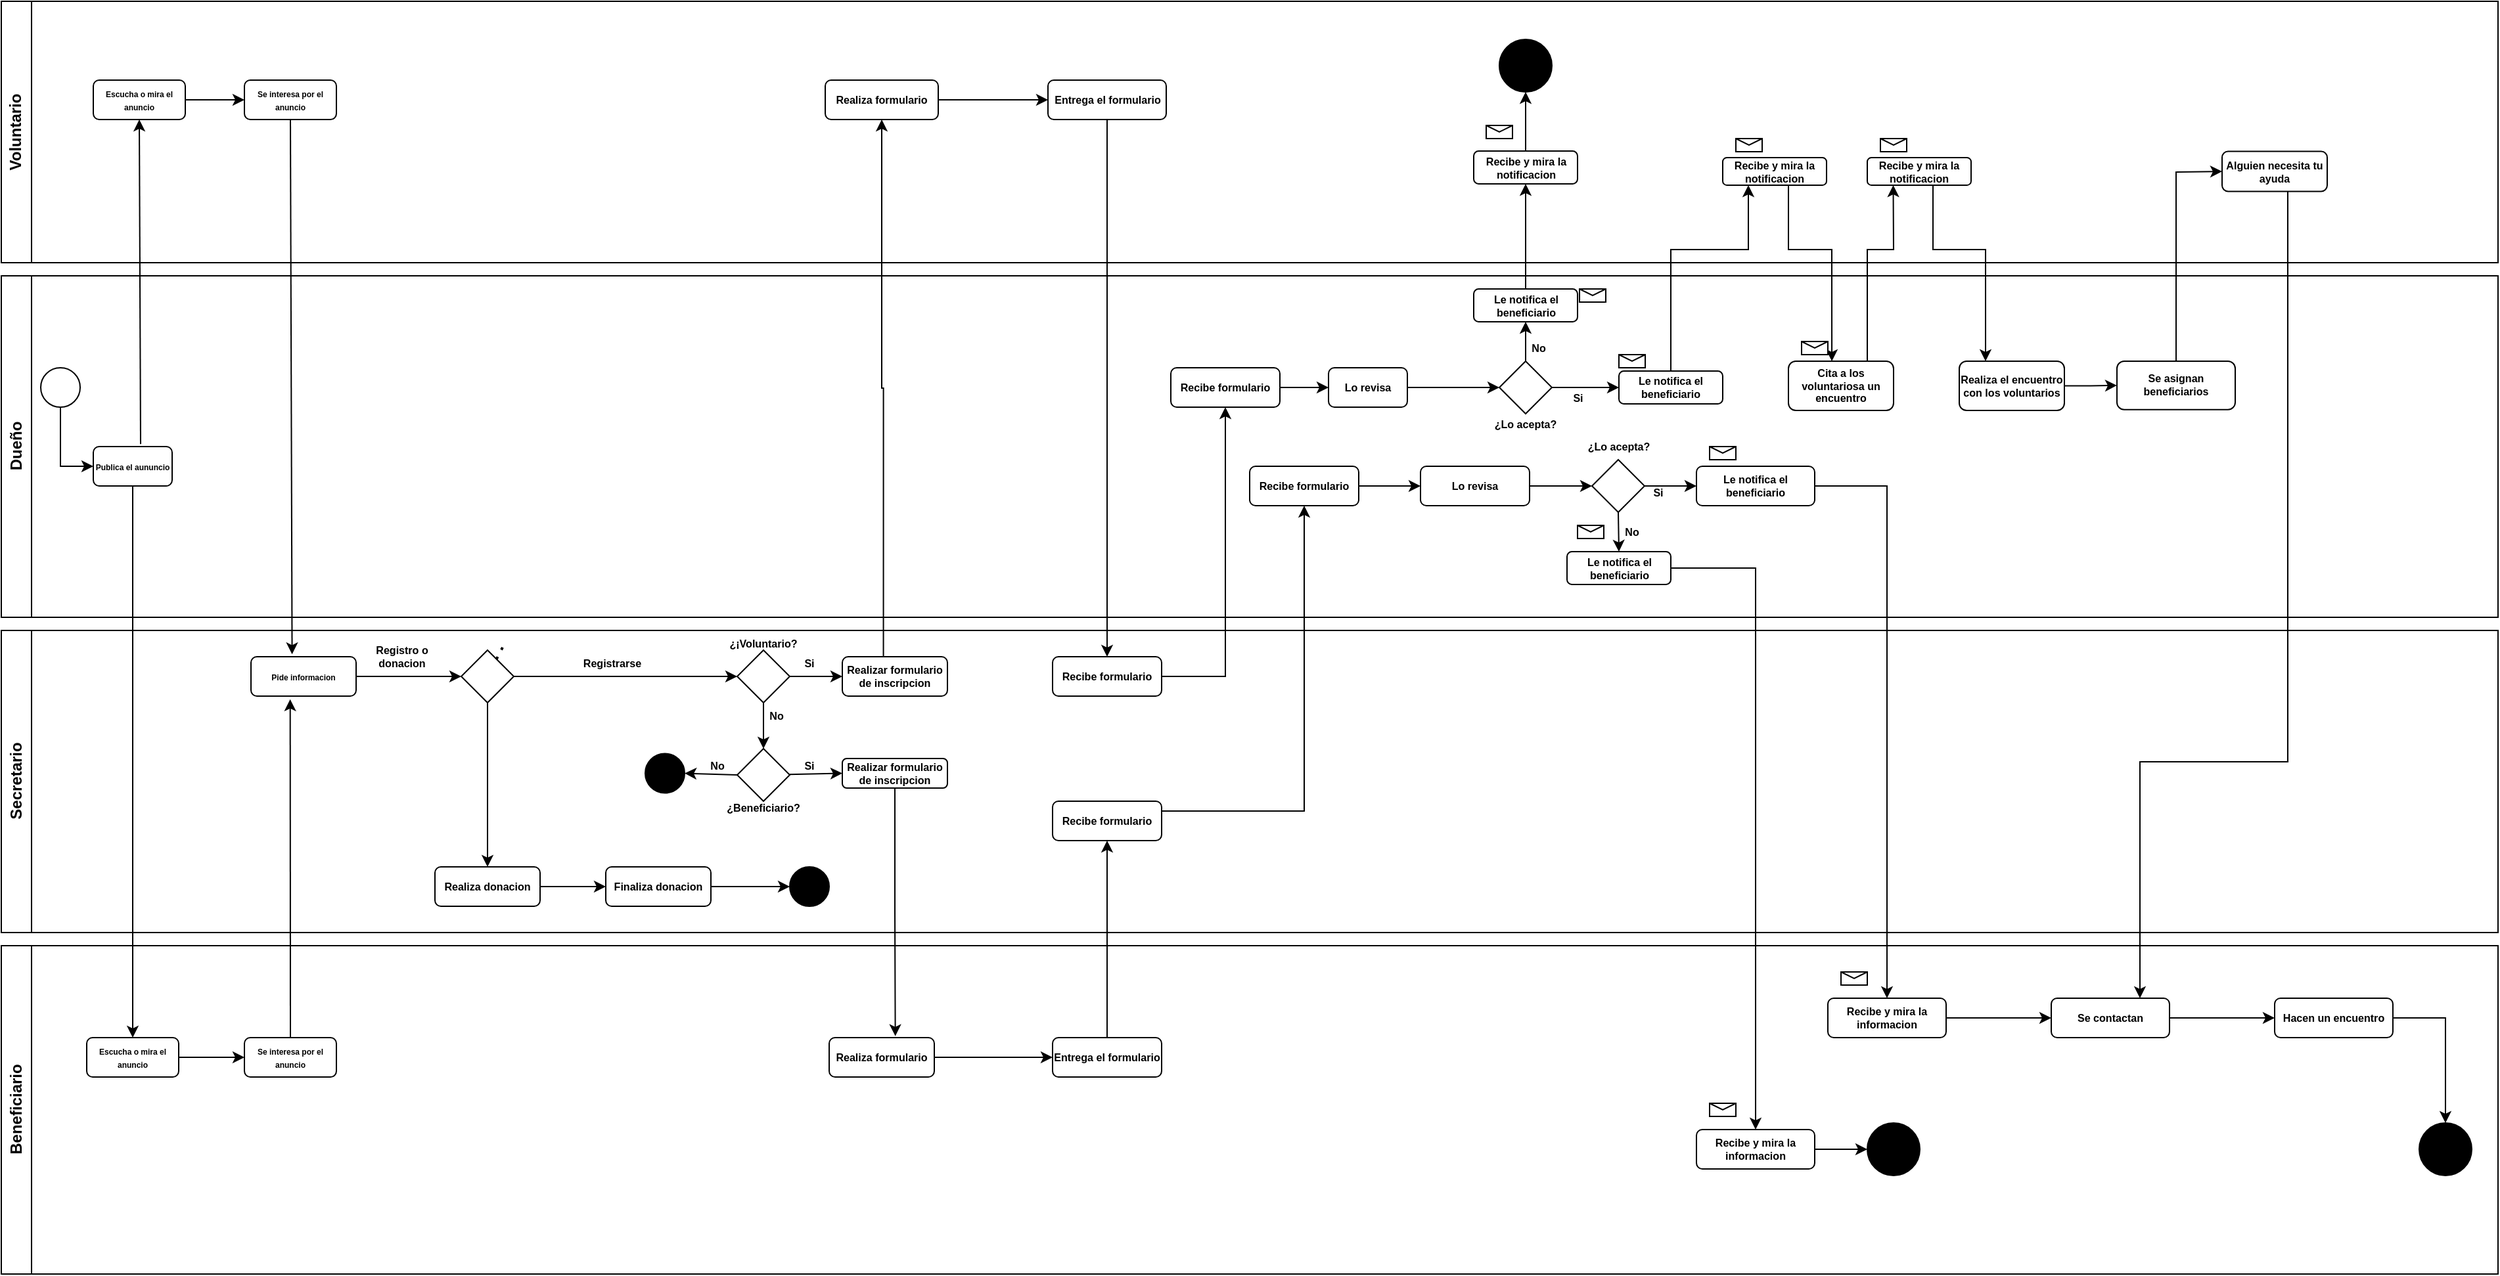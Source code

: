<mxfile version="28.2.5" pages="8">
  <diagram name="Principal" id="6DoyucPNc7V9HTD0mKOY">
    <mxGraphModel grid="1" page="1" gridSize="10" guides="1" tooltips="1" connect="1" arrows="1" fold="1" pageScale="1" pageWidth="827" pageHeight="1169" math="0" shadow="0">
      <root>
        <mxCell id="0" />
        <mxCell id="1" parent="0" />
        <mxCell id="u8bxHBndUGmDJ_hnI4Li-2" value="Voluntario" style="swimlane;horizontal=0;whiteSpace=wrap;html=1;fillColor=#FFFFFF;" vertex="1" parent="1">
          <mxGeometry x="10" y="-1169" width="1900" height="199" as="geometry" />
        </mxCell>
        <mxCell id="u8bxHBndUGmDJ_hnI4Li-6" value="&lt;h6&gt;&lt;font style=&quot;font-size: 6px;&quot;&gt;Escucha o mira el anuncio&lt;/font&gt;&lt;/h6&gt;" style="rounded=1;whiteSpace=wrap;html=1;" vertex="1" parent="u8bxHBndUGmDJ_hnI4Li-2">
          <mxGeometry x="70" y="60" width="70" height="30" as="geometry" />
        </mxCell>
        <mxCell id="u8bxHBndUGmDJ_hnI4Li-11" value="&lt;h6&gt;&lt;font style=&quot;font-size: 6px;&quot;&gt;Se interesa por el anuncio&lt;/font&gt;&lt;/h6&gt;" style="rounded=1;whiteSpace=wrap;html=1;" vertex="1" parent="u8bxHBndUGmDJ_hnI4Li-2">
          <mxGeometry x="185" y="60" width="70" height="30" as="geometry" />
        </mxCell>
        <mxCell id="u8bxHBndUGmDJ_hnI4Li-113" value="" style="edgeStyle=orthogonalEdgeStyle;rounded=0;orthogonalLoop=1;jettySize=auto;html=1;" edge="1" parent="u8bxHBndUGmDJ_hnI4Li-2" source="u8bxHBndUGmDJ_hnI4Li-12" target="u8bxHBndUGmDJ_hnI4Li-13">
          <mxGeometry relative="1" as="geometry" />
        </mxCell>
        <UserObject label="&lt;h6&gt;Realiza formulario&lt;/h6&gt;" link="data:page/id,OHCoOgYm5hz7BB4WfIfX" id="u8bxHBndUGmDJ_hnI4Li-12">
          <mxCell style="rounded=1;whiteSpace=wrap;html=1;" vertex="1" parent="u8bxHBndUGmDJ_hnI4Li-2">
            <mxGeometry x="627" y="60" width="86" height="30" as="geometry" />
          </mxCell>
        </UserObject>
        <mxCell id="u8bxHBndUGmDJ_hnI4Li-13" value="&lt;h6&gt;Entrega el formulario&lt;/h6&gt;" style="rounded=1;whiteSpace=wrap;html=1;" vertex="1" parent="u8bxHBndUGmDJ_hnI4Li-2">
          <mxGeometry x="796.5" y="60" width="90" height="30" as="geometry" />
        </mxCell>
        <mxCell id="u8bxHBndUGmDJ_hnI4Li-19" value="" style="endArrow=classic;html=1;rounded=0;entryX=0;entryY=0.5;entryDx=0;entryDy=0;exitX=1;exitY=0.5;exitDx=0;exitDy=0;" edge="1" parent="u8bxHBndUGmDJ_hnI4Li-2" source="u8bxHBndUGmDJ_hnI4Li-6" target="u8bxHBndUGmDJ_hnI4Li-11">
          <mxGeometry width="50" height="50" relative="1" as="geometry">
            <mxPoint x="250" y="280" as="sourcePoint" />
            <mxPoint x="300" y="230" as="targetPoint" />
          </mxGeometry>
        </mxCell>
        <mxCell id="u8bxHBndUGmDJ_hnI4Li-173" value="&lt;h6&gt;Recibe y mira la notificacion&lt;/h6&gt;" style="rounded=1;whiteSpace=wrap;html=1;" vertex="1" parent="u8bxHBndUGmDJ_hnI4Li-2">
          <mxGeometry x="1310" y="119" width="79" height="21" as="geometry" />
        </mxCell>
        <mxCell id="u8bxHBndUGmDJ_hnI4Li-189" value="&lt;h6&gt;Recibe y mira la notificacion&lt;/h6&gt;" style="rounded=1;whiteSpace=wrap;html=1;" vertex="1" parent="u8bxHBndUGmDJ_hnI4Li-2">
          <mxGeometry x="1420" y="119" width="79" height="21" as="geometry" />
        </mxCell>
        <mxCell id="u8bxHBndUGmDJ_hnI4Li-188" style="edgeStyle=orthogonalEdgeStyle;rounded=0;orthogonalLoop=1;jettySize=auto;html=1;exitX=0.5;exitY=0;exitDx=0;exitDy=0;" edge="1" parent="u8bxHBndUGmDJ_hnI4Li-2" source="u8bxHBndUGmDJ_hnI4Li-179">
          <mxGeometry relative="1" as="geometry">
            <mxPoint x="1250" y="281.5" as="sourcePoint" />
            <mxPoint x="1329.5" y="140" as="targetPoint" />
            <Array as="points">
              <mxPoint x="1271" y="189" />
              <mxPoint x="1329" y="189" />
            </Array>
          </mxGeometry>
        </mxCell>
        <mxCell id="i70mbirn6ySSBrQFiou8-1" value="&lt;h6&gt;Alguien necesita tu ayuda&lt;/h6&gt;" style="whiteSpace=wrap;html=1;rounded=1;" vertex="1" parent="u8bxHBndUGmDJ_hnI4Li-2">
          <mxGeometry x="1690" y="114.25" width="80" height="30.5" as="geometry" />
        </mxCell>
        <mxCell id="i70mbirn6ySSBrQFiou8-24" value="" style="edgeStyle=orthogonalEdgeStyle;rounded=0;orthogonalLoop=1;jettySize=auto;html=1;" edge="1" parent="u8bxHBndUGmDJ_hnI4Li-2" source="i70mbirn6ySSBrQFiou8-21" target="i70mbirn6ySSBrQFiou8-23">
          <mxGeometry relative="1" as="geometry" />
        </mxCell>
        <mxCell id="i70mbirn6ySSBrQFiou8-21" value="&lt;h6&gt;Recibe y mira la notificacion&lt;/h6&gt;" style="rounded=1;whiteSpace=wrap;html=1;" vertex="1" parent="u8bxHBndUGmDJ_hnI4Li-2">
          <mxGeometry x="1120.5" y="114" width="79" height="25" as="geometry" />
        </mxCell>
        <mxCell id="i70mbirn6ySSBrQFiou8-23" value="" style="ellipse;whiteSpace=wrap;html=1;rounded=1;fillColor=#000000;" vertex="1" parent="u8bxHBndUGmDJ_hnI4Li-2">
          <mxGeometry x="1140" y="29" width="40" height="40" as="geometry" />
        </mxCell>
        <mxCell id="ZB20jLWKZ1ctCwx8HpPg-9" value="" style="shape=message;html=1;html=1;outlineConnect=0;labelPosition=center;verticalLabelPosition=bottom;align=center;verticalAlign=top;" vertex="1" parent="u8bxHBndUGmDJ_hnI4Li-2">
          <mxGeometry x="1130" y="94.5" width="20" height="10" as="geometry" />
        </mxCell>
        <mxCell id="ZB20jLWKZ1ctCwx8HpPg-10" value="" style="shape=message;html=1;html=1;outlineConnect=0;labelPosition=center;verticalLabelPosition=bottom;align=center;verticalAlign=top;" vertex="1" parent="u8bxHBndUGmDJ_hnI4Li-2">
          <mxGeometry x="1320" y="104.5" width="20" height="10" as="geometry" />
        </mxCell>
        <mxCell id="ZB20jLWKZ1ctCwx8HpPg-11" value="" style="shape=message;html=1;html=1;outlineConnect=0;labelPosition=center;verticalLabelPosition=bottom;align=center;verticalAlign=top;" vertex="1" parent="u8bxHBndUGmDJ_hnI4Li-2">
          <mxGeometry x="1430" y="104.5" width="20" height="10" as="geometry" />
        </mxCell>
        <mxCell id="u8bxHBndUGmDJ_hnI4Li-17" value="" style="endArrow=classic;html=1;rounded=0;entryX=0.5;entryY=1;entryDx=0;entryDy=0;exitX=0.6;exitY=-0.062;exitDx=0;exitDy=0;exitPerimeter=0;" edge="1" parent="1" source="u8bxHBndUGmDJ_hnI4Li-15" target="u8bxHBndUGmDJ_hnI4Li-6">
          <mxGeometry width="50" height="50" relative="1" as="geometry">
            <mxPoint x="260" y="-870" as="sourcePoint" />
            <mxPoint x="310" y="-920" as="targetPoint" />
          </mxGeometry>
        </mxCell>
        <mxCell id="u8bxHBndUGmDJ_hnI4Li-22" value="" style="endArrow=classic;html=1;rounded=0;entryX=0.391;entryY=-0.062;entryDx=0;entryDy=0;exitX=0.5;exitY=1;exitDx=0;exitDy=0;entryPerimeter=0;" edge="1" parent="1" source="u8bxHBndUGmDJ_hnI4Li-11" target="u8bxHBndUGmDJ_hnI4Li-136">
          <mxGeometry width="50" height="50" relative="1" as="geometry">
            <mxPoint x="260" y="-670" as="sourcePoint" />
            <mxPoint x="230" y="-720" as="targetPoint" />
          </mxGeometry>
        </mxCell>
        <mxCell id="u8bxHBndUGmDJ_hnI4Li-54" value="" style="endArrow=classic;html=1;rounded=0;entryX=0.5;entryY=0;entryDx=0;entryDy=0;exitX=0.5;exitY=1;exitDx=0;exitDy=0;" edge="1" parent="1" source="u8bxHBndUGmDJ_hnI4Li-15" target="u8bxHBndUGmDJ_hnI4Li-51">
          <mxGeometry width="50" height="50" relative="1" as="geometry">
            <mxPoint x="110" y="-790" as="sourcePoint" />
            <mxPoint x="410" y="-820" as="targetPoint" />
          </mxGeometry>
        </mxCell>
        <mxCell id="u8bxHBndUGmDJ_hnI4Li-3" value="Dueño" style="swimlane;horizontal=0;whiteSpace=wrap;html=1;movable=1;resizable=1;rotatable=1;deletable=1;editable=1;locked=0;connectable=1;" vertex="1" parent="1">
          <mxGeometry x="10" y="-960" width="1900" height="260" as="geometry">
            <mxRectangle x="10" y="-960" width="40" height="140" as="alternateBounds" />
          </mxGeometry>
        </mxCell>
        <mxCell id="u8bxHBndUGmDJ_hnI4Li-14" value="" style="ellipse;whiteSpace=wrap;html=1;aspect=fixed;" vertex="1" parent="u8bxHBndUGmDJ_hnI4Li-3">
          <mxGeometry x="30" y="70" width="30" height="30" as="geometry" />
        </mxCell>
        <UserObject label="&lt;h6&gt;&lt;font style=&quot;font-size: 6px;&quot;&gt;Publica el aununcio&lt;/font&gt;&lt;/h6&gt;" link="data:page/id,WCkz1WgTK5Edv3qcsRwo" id="u8bxHBndUGmDJ_hnI4Li-15">
          <mxCell style="rounded=1;whiteSpace=wrap;html=1;" vertex="1" parent="u8bxHBndUGmDJ_hnI4Li-3">
            <mxGeometry x="70" y="130" width="60" height="30" as="geometry" />
          </mxCell>
        </UserObject>
        <mxCell id="u8bxHBndUGmDJ_hnI4Li-16" value="" style="endArrow=classic;html=1;rounded=0;exitX=0.5;exitY=1;exitDx=0;exitDy=0;entryX=0;entryY=0.5;entryDx=0;entryDy=0;" edge="1" parent="u8bxHBndUGmDJ_hnI4Li-3" source="u8bxHBndUGmDJ_hnI4Li-14" target="u8bxHBndUGmDJ_hnI4Li-15">
          <mxGeometry width="50" height="50" relative="1" as="geometry">
            <mxPoint x="250" y="80" as="sourcePoint" />
            <mxPoint x="300" y="30" as="targetPoint" />
            <Array as="points">
              <mxPoint x="45" y="145" />
            </Array>
          </mxGeometry>
        </mxCell>
        <mxCell id="u8bxHBndUGmDJ_hnI4Li-124" value="" style="edgeStyle=orthogonalEdgeStyle;rounded=0;orthogonalLoop=1;jettySize=auto;html=1;" edge="1" parent="u8bxHBndUGmDJ_hnI4Li-3" source="u8bxHBndUGmDJ_hnI4Li-119" target="u8bxHBndUGmDJ_hnI4Li-123">
          <mxGeometry relative="1" as="geometry" />
        </mxCell>
        <mxCell id="u8bxHBndUGmDJ_hnI4Li-119" value="&lt;h6&gt;Recibe formulario&lt;/h6&gt;" style="rounded=1;whiteSpace=wrap;html=1;" vertex="1" parent="u8bxHBndUGmDJ_hnI4Li-3">
          <mxGeometry x="890" y="70" width="83" height="30" as="geometry" />
        </mxCell>
        <mxCell id="u8bxHBndUGmDJ_hnI4Li-126" value="" style="edgeStyle=orthogonalEdgeStyle;rounded=0;orthogonalLoop=1;jettySize=auto;html=1;" edge="1" parent="u8bxHBndUGmDJ_hnI4Li-3" source="u8bxHBndUGmDJ_hnI4Li-121" target="u8bxHBndUGmDJ_hnI4Li-125">
          <mxGeometry relative="1" as="geometry" />
        </mxCell>
        <mxCell id="u8bxHBndUGmDJ_hnI4Li-121" value="&lt;h6&gt;Recibe formulario&lt;/h6&gt;" style="rounded=1;whiteSpace=wrap;html=1;" vertex="1" parent="u8bxHBndUGmDJ_hnI4Li-3">
          <mxGeometry x="950" y="145" width="83" height="30" as="geometry" />
        </mxCell>
        <mxCell id="u8bxHBndUGmDJ_hnI4Li-130" style="edgeStyle=orthogonalEdgeStyle;rounded=0;orthogonalLoop=1;jettySize=auto;html=1;entryX=0;entryY=0.5;entryDx=0;entryDy=0;" edge="1" parent="u8bxHBndUGmDJ_hnI4Li-3" source="u8bxHBndUGmDJ_hnI4Li-123" target="u8bxHBndUGmDJ_hnI4Li-129">
          <mxGeometry relative="1" as="geometry" />
        </mxCell>
        <UserObject label="&lt;h6&gt;Lo revisa&lt;/h6&gt;" link="data:page/id,oxkrZY-y1zpPP_8fm26i" id="u8bxHBndUGmDJ_hnI4Li-123">
          <mxCell style="rounded=1;whiteSpace=wrap;html=1;" vertex="1" parent="u8bxHBndUGmDJ_hnI4Li-3">
            <mxGeometry x="1010" y="70" width="60" height="30" as="geometry" />
          </mxCell>
        </UserObject>
        <mxCell id="u8bxHBndUGmDJ_hnI4Li-132" style="edgeStyle=orthogonalEdgeStyle;rounded=0;orthogonalLoop=1;jettySize=auto;html=1;entryX=0;entryY=0.5;entryDx=0;entryDy=0;" edge="1" parent="u8bxHBndUGmDJ_hnI4Li-3" source="u8bxHBndUGmDJ_hnI4Li-125" target="u8bxHBndUGmDJ_hnI4Li-131">
          <mxGeometry relative="1" as="geometry" />
        </mxCell>
        <UserObject label="&lt;h6&gt;Lo revisa&lt;/h6&gt;" link="data:page/id,oxkrZY-y1zpPP_8fm26i" id="u8bxHBndUGmDJ_hnI4Li-125">
          <mxCell style="rounded=1;whiteSpace=wrap;html=1;" vertex="1" parent="u8bxHBndUGmDJ_hnI4Li-3">
            <mxGeometry x="1080" y="145" width="83" height="30" as="geometry" />
          </mxCell>
        </UserObject>
        <mxCell id="u8bxHBndUGmDJ_hnI4Li-129" value="" style="rhombus;whiteSpace=wrap;html=1;" vertex="1" parent="u8bxHBndUGmDJ_hnI4Li-3">
          <mxGeometry x="1140" y="65" width="40" height="40" as="geometry" />
        </mxCell>
        <mxCell id="u8bxHBndUGmDJ_hnI4Li-131" value="" style="rhombus;whiteSpace=wrap;html=1;" vertex="1" parent="u8bxHBndUGmDJ_hnI4Li-3">
          <mxGeometry x="1210.5" y="140" width="40" height="40" as="geometry" />
        </mxCell>
        <mxCell id="u8bxHBndUGmDJ_hnI4Li-133" value="&lt;h6&gt;¿Lo acepta?&lt;/h6&gt;" style="text;html=1;align=center;verticalAlign=middle;whiteSpace=wrap;rounded=0;" vertex="1" parent="u8bxHBndUGmDJ_hnI4Li-3">
          <mxGeometry x="1130" y="97.5" width="60" height="30" as="geometry" />
        </mxCell>
        <mxCell id="u8bxHBndUGmDJ_hnI4Li-134" value="&lt;h6&gt;¿Lo acepta?&lt;/h6&gt;" style="text;html=1;align=center;verticalAlign=middle;whiteSpace=wrap;rounded=0;" vertex="1" parent="u8bxHBndUGmDJ_hnI4Li-3">
          <mxGeometry x="1201" y="115" width="60" height="30" as="geometry" />
        </mxCell>
        <mxCell id="u8bxHBndUGmDJ_hnI4Li-176" value="&lt;h6&gt;Le notifica el beneficiario&lt;/h6&gt;" style="rounded=1;whiteSpace=wrap;html=1;" vertex="1" parent="u8bxHBndUGmDJ_hnI4Li-3">
          <mxGeometry x="1191.5" y="210" width="79" height="25" as="geometry" />
        </mxCell>
        <mxCell id="u8bxHBndUGmDJ_hnI4Li-175" value="&lt;h6&gt;Le notifica el beneficiario&lt;/h6&gt;" style="rounded=1;whiteSpace=wrap;html=1;" vertex="1" parent="u8bxHBndUGmDJ_hnI4Li-3">
          <mxGeometry x="1290" y="145" width="90" height="30" as="geometry" />
        </mxCell>
        <mxCell id="u8bxHBndUGmDJ_hnI4Li-177" value="" style="endArrow=classic;html=1;rounded=0;entryX=0.5;entryY=0;entryDx=0;entryDy=0;exitX=0.5;exitY=1;exitDx=0;exitDy=0;" edge="1" parent="u8bxHBndUGmDJ_hnI4Li-3" source="u8bxHBndUGmDJ_hnI4Li-131" target="u8bxHBndUGmDJ_hnI4Li-176">
          <mxGeometry width="50" height="50" relative="1" as="geometry">
            <mxPoint x="920" y="450" as="sourcePoint" />
            <mxPoint x="970" y="400" as="targetPoint" />
          </mxGeometry>
        </mxCell>
        <mxCell id="u8bxHBndUGmDJ_hnI4Li-178" value="" style="endArrow=classic;html=1;rounded=0;entryX=0;entryY=0.5;entryDx=0;entryDy=0;exitX=1;exitY=0.5;exitDx=0;exitDy=0;" edge="1" parent="u8bxHBndUGmDJ_hnI4Li-3" source="u8bxHBndUGmDJ_hnI4Li-131" target="u8bxHBndUGmDJ_hnI4Li-175">
          <mxGeometry width="50" height="50" relative="1" as="geometry">
            <mxPoint x="920" y="450" as="sourcePoint" />
            <mxPoint x="970" y="400" as="targetPoint" />
          </mxGeometry>
        </mxCell>
        <mxCell id="u8bxHBndUGmDJ_hnI4Li-179" value="&lt;h6&gt;Le notifica el beneficiario&lt;/h6&gt;" style="rounded=1;whiteSpace=wrap;html=1;" vertex="1" parent="u8bxHBndUGmDJ_hnI4Li-3">
          <mxGeometry x="1231" y="72.5" width="79" height="25" as="geometry" />
        </mxCell>
        <mxCell id="u8bxHBndUGmDJ_hnI4Li-180" value="&lt;h6&gt;Le notifica el beneficiario&lt;/h6&gt;" style="rounded=1;whiteSpace=wrap;html=1;" vertex="1" parent="u8bxHBndUGmDJ_hnI4Li-3">
          <mxGeometry x="1120.5" y="10" width="79" height="25" as="geometry" />
        </mxCell>
        <mxCell id="u8bxHBndUGmDJ_hnI4Li-181" value="" style="endArrow=classic;html=1;rounded=0;entryX=0;entryY=0.5;entryDx=0;entryDy=0;exitX=1;exitY=0.5;exitDx=0;exitDy=0;" edge="1" parent="u8bxHBndUGmDJ_hnI4Li-3" source="u8bxHBndUGmDJ_hnI4Li-129" target="u8bxHBndUGmDJ_hnI4Li-179">
          <mxGeometry width="50" height="50" relative="1" as="geometry">
            <mxPoint x="920" y="430" as="sourcePoint" />
            <mxPoint x="970" y="380" as="targetPoint" />
          </mxGeometry>
        </mxCell>
        <mxCell id="u8bxHBndUGmDJ_hnI4Li-182" value="" style="endArrow=classic;html=1;rounded=0;entryX=0.5;entryY=1;entryDx=0;entryDy=0;" edge="1" parent="u8bxHBndUGmDJ_hnI4Li-3" source="u8bxHBndUGmDJ_hnI4Li-129" target="u8bxHBndUGmDJ_hnI4Li-180">
          <mxGeometry width="50" height="50" relative="1" as="geometry">
            <mxPoint x="1110" y="280" as="sourcePoint" />
            <mxPoint x="1160" y="230" as="targetPoint" />
          </mxGeometry>
        </mxCell>
        <mxCell id="u8bxHBndUGmDJ_hnI4Li-184" value="&lt;h6&gt;Si&lt;/h6&gt;" style="text;html=1;align=center;verticalAlign=middle;whiteSpace=wrap;rounded=0;" vertex="1" parent="u8bxHBndUGmDJ_hnI4Li-3">
          <mxGeometry x="1190" y="87.5" width="20" height="10" as="geometry" />
        </mxCell>
        <mxCell id="u8bxHBndUGmDJ_hnI4Li-185" value="&lt;h6&gt;No&lt;/h6&gt;" style="text;html=1;align=center;verticalAlign=middle;whiteSpace=wrap;rounded=0;" vertex="1" parent="u8bxHBndUGmDJ_hnI4Li-3">
          <mxGeometry x="1160" y="50" width="20" height="10" as="geometry" />
        </mxCell>
        <mxCell id="u8bxHBndUGmDJ_hnI4Li-186" value="&lt;h6&gt;Si&lt;/h6&gt;" style="text;html=1;align=center;verticalAlign=middle;whiteSpace=wrap;rounded=0;" vertex="1" parent="u8bxHBndUGmDJ_hnI4Li-3">
          <mxGeometry x="1250.5" y="160" width="20" height="10" as="geometry" />
        </mxCell>
        <mxCell id="u8bxHBndUGmDJ_hnI4Li-187" value="&lt;h6&gt;No&lt;/h6&gt;" style="text;html=1;align=center;verticalAlign=middle;whiteSpace=wrap;rounded=0;" vertex="1" parent="u8bxHBndUGmDJ_hnI4Li-3">
          <mxGeometry x="1231" y="190" width="20" height="10" as="geometry" />
        </mxCell>
        <mxCell id="u8bxHBndUGmDJ_hnI4Li-190" value="&lt;h6&gt;Cita a los voluntariosa un encuentro&lt;/h6&gt;" style="rounded=1;whiteSpace=wrap;html=1;" vertex="1" parent="u8bxHBndUGmDJ_hnI4Li-3">
          <mxGeometry x="1360" y="65" width="80" height="37.5" as="geometry" />
        </mxCell>
        <mxCell id="u8bxHBndUGmDJ_hnI4Li-200" value="" style="edgeStyle=orthogonalEdgeStyle;rounded=0;orthogonalLoop=1;jettySize=auto;html=1;" edge="1" parent="u8bxHBndUGmDJ_hnI4Li-3" source="u8bxHBndUGmDJ_hnI4Li-195" target="u8bxHBndUGmDJ_hnI4Li-199">
          <mxGeometry relative="1" as="geometry" />
        </mxCell>
        <mxCell id="u8bxHBndUGmDJ_hnI4Li-195" value="&lt;h6&gt;Realiza el encuentro con los voluntarios&lt;/h6&gt;" style="rounded=1;whiteSpace=wrap;html=1;" vertex="1" parent="u8bxHBndUGmDJ_hnI4Li-3">
          <mxGeometry x="1490" y="65" width="80" height="37.5" as="geometry" />
        </mxCell>
        <mxCell id="u8bxHBndUGmDJ_hnI4Li-199" value="&lt;h6&gt;Se asignan beneficiarios&lt;/h6&gt;" style="whiteSpace=wrap;html=1;rounded=1;" vertex="1" parent="u8bxHBndUGmDJ_hnI4Li-3">
          <mxGeometry x="1610" y="65" width="90" height="36.88" as="geometry" />
        </mxCell>
        <mxCell id="ZB20jLWKZ1ctCwx8HpPg-5" value="" style="shape=message;html=1;html=1;outlineConnect=0;labelPosition=center;verticalLabelPosition=bottom;align=center;verticalAlign=top;" vertex="1" parent="u8bxHBndUGmDJ_hnI4Li-3">
          <mxGeometry x="1199.5" y="190" width="20" height="10" as="geometry" />
        </mxCell>
        <mxCell id="ZB20jLWKZ1ctCwx8HpPg-7" value="" style="shape=message;html=1;html=1;outlineConnect=0;labelPosition=center;verticalLabelPosition=bottom;align=center;verticalAlign=top;" vertex="1" parent="u8bxHBndUGmDJ_hnI4Li-3">
          <mxGeometry x="1231" y="60" width="20" height="10" as="geometry" />
        </mxCell>
        <mxCell id="ZB20jLWKZ1ctCwx8HpPg-8" value="" style="shape=message;html=1;html=1;outlineConnect=0;labelPosition=center;verticalLabelPosition=bottom;align=center;verticalAlign=top;" vertex="1" parent="u8bxHBndUGmDJ_hnI4Li-3">
          <mxGeometry x="1201" y="10" width="20" height="10" as="geometry" />
        </mxCell>
        <mxCell id="u8bxHBndUGmDJ_hnI4Li-112" value="" style="edgeStyle=orthogonalEdgeStyle;rounded=0;orthogonalLoop=1;jettySize=auto;html=1;entryX=0.5;entryY=1;entryDx=0;entryDy=0;exitX=0.391;exitY=0.129;exitDx=0;exitDy=0;exitPerimeter=0;" edge="1" parent="1" source="u8bxHBndUGmDJ_hnI4Li-149" target="u8bxHBndUGmDJ_hnI4Li-12">
          <mxGeometry relative="1" as="geometry">
            <mxPoint x="680" y="-720" as="sourcePoint" />
            <mxPoint x="680" y="-815" as="targetPoint" />
          </mxGeometry>
        </mxCell>
        <mxCell id="u8bxHBndUGmDJ_hnI4Li-118" style="edgeStyle=orthogonalEdgeStyle;rounded=0;orthogonalLoop=1;jettySize=auto;html=1;entryX=0.5;entryY=0;entryDx=0;entryDy=0;" edge="1" parent="1" source="u8bxHBndUGmDJ_hnI4Li-13" target="u8bxHBndUGmDJ_hnI4Li-165">
          <mxGeometry relative="1" as="geometry">
            <mxPoint x="841.5" y="-720" as="targetPoint" />
          </mxGeometry>
        </mxCell>
        <mxCell id="u8bxHBndUGmDJ_hnI4Li-5" value="Beneficiario" style="swimlane;horizontal=0;whiteSpace=wrap;html=1;startSize=23;" vertex="1" parent="1">
          <mxGeometry x="10" y="-450" width="1900" height="250" as="geometry" />
        </mxCell>
        <mxCell id="u8bxHBndUGmDJ_hnI4Li-52" value="&lt;h6&gt;&lt;font style=&quot;font-size: 6px;&quot;&gt;Se interesa por el anuncio&lt;/font&gt;&lt;/h6&gt;" style="rounded=1;whiteSpace=wrap;html=1;" vertex="1" parent="u8bxHBndUGmDJ_hnI4Li-5">
          <mxGeometry x="185" y="70" width="70" height="30" as="geometry" />
        </mxCell>
        <mxCell id="u8bxHBndUGmDJ_hnI4Li-108" value="" style="edgeStyle=orthogonalEdgeStyle;rounded=0;orthogonalLoop=1;jettySize=auto;html=1;" edge="1" parent="u8bxHBndUGmDJ_hnI4Li-5" source="u8bxHBndUGmDJ_hnI4Li-104" target="u8bxHBndUGmDJ_hnI4Li-107">
          <mxGeometry relative="1" as="geometry" />
        </mxCell>
        <UserObject label="&lt;h6&gt;Realiza formulario&lt;/h6&gt;" link="data:page/id,VES0fjzI4HAxTA1Ke3rp" id="u8bxHBndUGmDJ_hnI4Li-104">
          <mxCell style="rounded=1;whiteSpace=wrap;html=1;" vertex="1" parent="u8bxHBndUGmDJ_hnI4Li-5">
            <mxGeometry x="630" y="70" width="80" height="30" as="geometry" />
          </mxCell>
        </UserObject>
        <mxCell id="u8bxHBndUGmDJ_hnI4Li-107" value="&lt;h6&gt;Entrega el formulario&lt;/h6&gt;" style="rounded=1;whiteSpace=wrap;html=1;" vertex="1" parent="u8bxHBndUGmDJ_hnI4Li-5">
          <mxGeometry x="800" y="70" width="83" height="30" as="geometry" />
        </mxCell>
        <mxCell id="ZB20jLWKZ1ctCwx8HpPg-2" style="edgeStyle=orthogonalEdgeStyle;rounded=0;orthogonalLoop=1;jettySize=auto;html=1;entryX=0;entryY=0.5;entryDx=0;entryDy=0;" edge="1" parent="u8bxHBndUGmDJ_hnI4Li-5" source="i70mbirn6ySSBrQFiou8-4" target="i70mbirn6ySSBrQFiou8-15">
          <mxGeometry relative="1" as="geometry" />
        </mxCell>
        <mxCell id="i70mbirn6ySSBrQFiou8-4" value="&lt;h6&gt;Recibe y mira la informacion&lt;/h6&gt;" style="rounded=1;whiteSpace=wrap;html=1;" vertex="1" parent="u8bxHBndUGmDJ_hnI4Li-5">
          <mxGeometry x="1390" y="40" width="90" height="30" as="geometry" />
        </mxCell>
        <mxCell id="i70mbirn6ySSBrQFiou8-14" style="edgeStyle=orthogonalEdgeStyle;rounded=0;orthogonalLoop=1;jettySize=auto;html=1;entryX=0;entryY=0.5;entryDx=0;entryDy=0;" edge="1" parent="u8bxHBndUGmDJ_hnI4Li-5" source="i70mbirn6ySSBrQFiou8-6" target="i70mbirn6ySSBrQFiou8-11">
          <mxGeometry relative="1" as="geometry" />
        </mxCell>
        <mxCell id="i70mbirn6ySSBrQFiou8-6" value="&lt;h6&gt;Recibe y mira la informacion&lt;/h6&gt;" style="rounded=1;whiteSpace=wrap;html=1;" vertex="1" parent="u8bxHBndUGmDJ_hnI4Li-5">
          <mxGeometry x="1290" y="140" width="90" height="30" as="geometry" />
        </mxCell>
        <mxCell id="i70mbirn6ySSBrQFiou8-11" value="" style="ellipse;whiteSpace=wrap;html=1;aspect=fixed;fillColor=#000000;" vertex="1" parent="u8bxHBndUGmDJ_hnI4Li-5">
          <mxGeometry x="1420" y="135" width="40" height="40" as="geometry" />
        </mxCell>
        <mxCell id="i70mbirn6ySSBrQFiou8-18" value="" style="edgeStyle=orthogonalEdgeStyle;rounded=0;orthogonalLoop=1;jettySize=auto;html=1;" edge="1" parent="u8bxHBndUGmDJ_hnI4Li-5" source="i70mbirn6ySSBrQFiou8-15" target="i70mbirn6ySSBrQFiou8-17">
          <mxGeometry relative="1" as="geometry" />
        </mxCell>
        <UserObject label="&lt;h6&gt;Se contactan&lt;/h6&gt;" link="data:page/id,A6MgUdfjNKwnnyimCuwT" id="i70mbirn6ySSBrQFiou8-15">
          <mxCell style="rounded=1;whiteSpace=wrap;html=1;" vertex="1" parent="u8bxHBndUGmDJ_hnI4Li-5">
            <mxGeometry x="1560" y="40" width="90" height="30" as="geometry" />
          </mxCell>
        </UserObject>
        <mxCell id="i70mbirn6ySSBrQFiou8-20" value="" style="edgeStyle=orthogonalEdgeStyle;rounded=0;orthogonalLoop=1;jettySize=auto;html=1;" edge="1" parent="u8bxHBndUGmDJ_hnI4Li-5" source="i70mbirn6ySSBrQFiou8-17" target="i70mbirn6ySSBrQFiou8-19">
          <mxGeometry relative="1" as="geometry" />
        </mxCell>
        <UserObject label="&lt;h6&gt;Hacen un encuentro&lt;/h6&gt;" link="data:page/id,KlOddAJ7Q_6CsqzdIGKD" id="i70mbirn6ySSBrQFiou8-17">
          <mxCell style="rounded=1;whiteSpace=wrap;html=1;" vertex="1" parent="u8bxHBndUGmDJ_hnI4Li-5">
            <mxGeometry x="1730" y="40" width="90" height="30" as="geometry" />
          </mxCell>
        </UserObject>
        <mxCell id="i70mbirn6ySSBrQFiou8-19" value="" style="ellipse;whiteSpace=wrap;html=1;rounded=1;fillColor=#000000;" vertex="1" parent="u8bxHBndUGmDJ_hnI4Li-5">
          <mxGeometry x="1840" y="135" width="40" height="40" as="geometry" />
        </mxCell>
        <mxCell id="u8bxHBndUGmDJ_hnI4Li-51" value="&lt;h6&gt;&lt;font style=&quot;font-size: 6px;&quot;&gt;Escucha o mira el anuncio&lt;/font&gt;&lt;/h6&gt;" style="rounded=1;whiteSpace=wrap;html=1;" vertex="1" parent="u8bxHBndUGmDJ_hnI4Li-5">
          <mxGeometry x="65" y="70" width="70" height="30" as="geometry" />
        </mxCell>
        <mxCell id="u8bxHBndUGmDJ_hnI4Li-53" value="" style="endArrow=classic;html=1;rounded=0;entryX=0;entryY=0.5;entryDx=0;entryDy=0;exitX=1;exitY=0.5;exitDx=0;exitDy=0;" edge="1" parent="u8bxHBndUGmDJ_hnI4Li-5" source="u8bxHBndUGmDJ_hnI4Li-51" target="u8bxHBndUGmDJ_hnI4Li-52">
          <mxGeometry width="50" height="50" relative="1" as="geometry">
            <mxPoint x="255" y="290" as="sourcePoint" />
            <mxPoint x="305" y="240" as="targetPoint" />
          </mxGeometry>
        </mxCell>
        <mxCell id="ZB20jLWKZ1ctCwx8HpPg-3" value="" style="shape=message;html=1;html=1;outlineConnect=0;labelPosition=center;verticalLabelPosition=bottom;align=center;verticalAlign=top;" vertex="1" parent="u8bxHBndUGmDJ_hnI4Li-5">
          <mxGeometry x="1400" y="20" width="20" height="10" as="geometry" />
        </mxCell>
        <mxCell id="u8bxHBndUGmDJ_hnI4Li-55" value="" style="endArrow=classic;html=1;rounded=0;exitX=0.5;exitY=0;exitDx=0;exitDy=0;entryX=0.373;entryY=1.081;entryDx=0;entryDy=0;entryPerimeter=0;" edge="1" parent="1" source="u8bxHBndUGmDJ_hnI4Li-52" target="u8bxHBndUGmDJ_hnI4Li-136">
          <mxGeometry width="50" height="50" relative="1" as="geometry">
            <mxPoint x="360" y="-770" as="sourcePoint" />
            <mxPoint x="230" y="-690" as="targetPoint" />
          </mxGeometry>
        </mxCell>
        <mxCell id="u8bxHBndUGmDJ_hnI4Li-122" value="" style="edgeStyle=orthogonalEdgeStyle;rounded=0;orthogonalLoop=1;jettySize=auto;html=1;exitX=1;exitY=0.25;exitDx=0;exitDy=0;" edge="1" parent="1" source="u8bxHBndUGmDJ_hnI4Li-164" target="u8bxHBndUGmDJ_hnI4Li-121">
          <mxGeometry relative="1" as="geometry">
            <mxPoint x="883" y="-595" as="sourcePoint" />
          </mxGeometry>
        </mxCell>
        <mxCell id="u8bxHBndUGmDJ_hnI4Li-167" value="Secretario" style="swimlane;horizontal=0;whiteSpace=wrap;html=1;" vertex="1" parent="1">
          <mxGeometry x="10" y="-690" width="1900" height="230" as="geometry" />
        </mxCell>
        <mxCell id="u8bxHBndUGmDJ_hnI4Li-136" value="&lt;h6&gt;&lt;font style=&quot;font-size: 6px;&quot;&gt;Pide informacion&lt;/font&gt;&lt;/h6&gt;" style="rounded=1;whiteSpace=wrap;html=1;" vertex="1" parent="u8bxHBndUGmDJ_hnI4Li-167">
          <mxGeometry x="190" y="20" width="80" height="30" as="geometry" />
        </mxCell>
        <mxCell id="u8bxHBndUGmDJ_hnI4Li-137" value="" style="rhombus;whiteSpace=wrap;html=1;" vertex="1" parent="u8bxHBndUGmDJ_hnI4Li-167">
          <mxGeometry x="350" y="15" width="40" height="40" as="geometry" />
        </mxCell>
        <mxCell id="u8bxHBndUGmDJ_hnI4Li-138" value="" style="rhombus;whiteSpace=wrap;html=1;" vertex="1" parent="u8bxHBndUGmDJ_hnI4Li-167">
          <mxGeometry x="560" y="15" width="40" height="40" as="geometry" />
        </mxCell>
        <mxCell id="u8bxHBndUGmDJ_hnI4Li-139" value="" style="rhombus;whiteSpace=wrap;html=1;" vertex="1" parent="u8bxHBndUGmDJ_hnI4Li-167">
          <mxGeometry x="560" y="90" width="40" height="40" as="geometry" />
        </mxCell>
        <mxCell id="u8bxHBndUGmDJ_hnI4Li-140" value="" style="endArrow=classic;html=1;rounded=0;entryX=0.5;entryY=0;entryDx=0;entryDy=0;exitX=0.5;exitY=1;exitDx=0;exitDy=0;" edge="1" parent="u8bxHBndUGmDJ_hnI4Li-167" source="u8bxHBndUGmDJ_hnI4Li-138" target="u8bxHBndUGmDJ_hnI4Li-139">
          <mxGeometry width="50" height="50" relative="1" as="geometry">
            <mxPoint x="530" y="-30" as="sourcePoint" />
            <mxPoint x="580" y="-80" as="targetPoint" />
          </mxGeometry>
        </mxCell>
        <mxCell id="u8bxHBndUGmDJ_hnI4Li-141" value="" style="ellipse;whiteSpace=wrap;html=1;aspect=fixed;fillColor=#000000;" vertex="1" parent="u8bxHBndUGmDJ_hnI4Li-167">
          <mxGeometry x="490" y="93.75" width="30" height="30" as="geometry" />
        </mxCell>
        <mxCell id="u8bxHBndUGmDJ_hnI4Li-142" value="" style="endArrow=classic;html=1;rounded=0;entryX=1;entryY=0.5;entryDx=0;entryDy=0;exitX=0;exitY=0.5;exitDx=0;exitDy=0;" edge="1" parent="u8bxHBndUGmDJ_hnI4Li-167" source="u8bxHBndUGmDJ_hnI4Li-139" target="u8bxHBndUGmDJ_hnI4Li-141">
          <mxGeometry width="50" height="50" relative="1" as="geometry">
            <mxPoint x="450" y="-30" as="sourcePoint" />
            <mxPoint x="500" y="-80" as="targetPoint" />
          </mxGeometry>
        </mxCell>
        <mxCell id="u8bxHBndUGmDJ_hnI4Li-143" value="" style="ellipse;whiteSpace=wrap;html=1;aspect=fixed;fillColor=#000000;" vertex="1" parent="u8bxHBndUGmDJ_hnI4Li-167">
          <mxGeometry x="600" y="180" width="30" height="30" as="geometry" />
        </mxCell>
        <UserObject label="&lt;h6&gt;Realiza donacion&lt;/h6&gt;" link="data:page/id,V1qsSL8yBaLG-bhmmUW5" id="u8bxHBndUGmDJ_hnI4Li-144">
          <mxCell style="rounded=1;whiteSpace=wrap;html=1;" vertex="1" parent="u8bxHBndUGmDJ_hnI4Li-167">
            <mxGeometry x="330" y="180" width="80" height="30" as="geometry" />
          </mxCell>
        </UserObject>
        <mxCell id="u8bxHBndUGmDJ_hnI4Li-145" value="" style="endArrow=classic;html=1;rounded=0;entryX=0.5;entryY=0;entryDx=0;entryDy=0;exitX=0.5;exitY=1;exitDx=0;exitDy=0;" edge="1" parent="u8bxHBndUGmDJ_hnI4Li-167" source="u8bxHBndUGmDJ_hnI4Li-137" target="u8bxHBndUGmDJ_hnI4Li-144">
          <mxGeometry width="50" height="50" relative="1" as="geometry">
            <mxPoint x="450" y="-30" as="sourcePoint" />
            <mxPoint x="500" y="-80" as="targetPoint" />
          </mxGeometry>
        </mxCell>
        <mxCell id="u8bxHBndUGmDJ_hnI4Li-146" value="&lt;h6&gt;Finaliza donacion&lt;/h6&gt;" style="rounded=1;whiteSpace=wrap;html=1;" vertex="1" parent="u8bxHBndUGmDJ_hnI4Li-167">
          <mxGeometry x="460" y="180" width="80" height="30" as="geometry" />
        </mxCell>
        <mxCell id="u8bxHBndUGmDJ_hnI4Li-147" value="" style="endArrow=classic;html=1;rounded=0;entryX=0;entryY=0.5;entryDx=0;entryDy=0;exitX=1;exitY=0.5;exitDx=0;exitDy=0;" edge="1" parent="u8bxHBndUGmDJ_hnI4Li-167" source="u8bxHBndUGmDJ_hnI4Li-146" target="u8bxHBndUGmDJ_hnI4Li-143">
          <mxGeometry width="50" height="50" relative="1" as="geometry">
            <mxPoint x="476" y="150" as="sourcePoint" />
            <mxPoint x="526" y="100" as="targetPoint" />
          </mxGeometry>
        </mxCell>
        <mxCell id="u8bxHBndUGmDJ_hnI4Li-148" value="" style="endArrow=classic;html=1;rounded=0;exitX=1;exitY=0.5;exitDx=0;exitDy=0;entryX=0;entryY=0.5;entryDx=0;entryDy=0;" edge="1" parent="u8bxHBndUGmDJ_hnI4Li-167" source="u8bxHBndUGmDJ_hnI4Li-144" target="u8bxHBndUGmDJ_hnI4Li-146">
          <mxGeometry width="50" height="50" relative="1" as="geometry">
            <mxPoint x="450" y="-30" as="sourcePoint" />
            <mxPoint x="413" y="160" as="targetPoint" />
          </mxGeometry>
        </mxCell>
        <mxCell id="u8bxHBndUGmDJ_hnI4Li-149" value="&lt;h6&gt;Realizar formulario de inscripcion&lt;/h6&gt;" style="rounded=1;whiteSpace=wrap;html=1;" vertex="1" parent="u8bxHBndUGmDJ_hnI4Li-167">
          <mxGeometry x="640" y="20" width="80" height="30" as="geometry" />
        </mxCell>
        <mxCell id="u8bxHBndUGmDJ_hnI4Li-150" value="&lt;h6&gt;&lt;span style=&quot;font-size: 8.04px; font-weight: 700;&quot;&gt;Realizar formulario de inscripcion&lt;/span&gt;&lt;/h6&gt;" style="rounded=1;whiteSpace=wrap;html=1;" vertex="1" parent="u8bxHBndUGmDJ_hnI4Li-167">
          <mxGeometry x="640" y="97.5" width="80" height="22.5" as="geometry" />
        </mxCell>
        <mxCell id="u8bxHBndUGmDJ_hnI4Li-151" value="" style="endArrow=classic;html=1;rounded=0;entryX=0;entryY=0.5;entryDx=0;entryDy=0;" edge="1" parent="u8bxHBndUGmDJ_hnI4Li-167" source="u8bxHBndUGmDJ_hnI4Li-139" target="u8bxHBndUGmDJ_hnI4Li-150">
          <mxGeometry width="50" height="50" relative="1" as="geometry">
            <mxPoint x="690" y="120" as="sourcePoint" />
            <mxPoint x="740" y="70" as="targetPoint" />
          </mxGeometry>
        </mxCell>
        <mxCell id="u8bxHBndUGmDJ_hnI4Li-152" value="" style="endArrow=classic;html=1;rounded=0;entryX=0;entryY=0.5;entryDx=0;entryDy=0;exitX=1;exitY=0.5;exitDx=0;exitDy=0;" edge="1" parent="u8bxHBndUGmDJ_hnI4Li-167" source="u8bxHBndUGmDJ_hnI4Li-138" target="u8bxHBndUGmDJ_hnI4Li-149">
          <mxGeometry width="50" height="50" relative="1" as="geometry">
            <mxPoint x="690" y="120" as="sourcePoint" />
            <mxPoint x="740" y="70" as="targetPoint" />
          </mxGeometry>
        </mxCell>
        <mxCell id="u8bxHBndUGmDJ_hnI4Li-153" value="" style="endArrow=classic;html=1;rounded=0;entryX=0;entryY=0.5;entryDx=0;entryDy=0;exitX=1;exitY=0.5;exitDx=0;exitDy=0;" edge="1" parent="u8bxHBndUGmDJ_hnI4Li-167" source="u8bxHBndUGmDJ_hnI4Li-136" target="u8bxHBndUGmDJ_hnI4Li-137">
          <mxGeometry relative="1" as="geometry">
            <mxPoint x="220" y="90" as="sourcePoint" />
            <mxPoint x="320" y="90" as="targetPoint" />
          </mxGeometry>
        </mxCell>
        <mxCell id="u8bxHBndUGmDJ_hnI4Li-154" value="" style="endArrow=none;dashed=1;html=1;dashPattern=1 3;strokeWidth=2;rounded=0;" edge="1" parent="u8bxHBndUGmDJ_hnI4Li-167" source="u8bxHBndUGmDJ_hnI4Li-137">
          <mxGeometry width="50" height="50" relative="1" as="geometry">
            <mxPoint x="370" y="-130" as="sourcePoint" />
            <mxPoint x="383" y="10" as="targetPoint" />
          </mxGeometry>
        </mxCell>
        <mxCell id="u8bxHBndUGmDJ_hnI4Li-155" value="&lt;h6&gt;Registro o donacion&lt;/h6&gt;" style="text;html=1;align=center;verticalAlign=middle;whiteSpace=wrap;rounded=0;" vertex="1" parent="u8bxHBndUGmDJ_hnI4Li-167">
          <mxGeometry x="280" y="15" width="50" height="10" as="geometry" />
        </mxCell>
        <mxCell id="u8bxHBndUGmDJ_hnI4Li-156" value="&lt;h6&gt;Registrarse&lt;/h6&gt;" style="text;html=1;align=center;verticalAlign=middle;whiteSpace=wrap;rounded=0;" vertex="1" parent="u8bxHBndUGmDJ_hnI4Li-167">
          <mxGeometry x="440" y="20" width="50" height="10" as="geometry" />
        </mxCell>
        <mxCell id="u8bxHBndUGmDJ_hnI4Li-157" value="" style="endArrow=classic;html=1;rounded=0;exitX=1;exitY=0.5;exitDx=0;exitDy=0;entryX=0;entryY=0.5;entryDx=0;entryDy=0;" edge="1" parent="u8bxHBndUGmDJ_hnI4Li-167" source="u8bxHBndUGmDJ_hnI4Li-137" target="u8bxHBndUGmDJ_hnI4Li-138">
          <mxGeometry width="50" height="50" relative="1" as="geometry">
            <mxPoint x="560" y="-30" as="sourcePoint" />
            <mxPoint x="610" y="-80" as="targetPoint" />
          </mxGeometry>
        </mxCell>
        <mxCell id="u8bxHBndUGmDJ_hnI4Li-159" value="&lt;h6&gt;No&lt;/h6&gt;" style="text;html=1;align=center;verticalAlign=middle;whiteSpace=wrap;rounded=0;" vertex="1" parent="u8bxHBndUGmDJ_hnI4Li-167">
          <mxGeometry x="580" y="60" width="20" height="10" as="geometry" />
        </mxCell>
        <mxCell id="u8bxHBndUGmDJ_hnI4Li-160" value="&lt;h6&gt;Si&lt;/h6&gt;" style="text;html=1;align=center;verticalAlign=middle;whiteSpace=wrap;rounded=0;" vertex="1" parent="u8bxHBndUGmDJ_hnI4Li-167">
          <mxGeometry x="605" y="20" width="20" height="10" as="geometry" />
        </mxCell>
        <mxCell id="u8bxHBndUGmDJ_hnI4Li-161" value="&lt;h6&gt;Si&lt;/h6&gt;" style="text;html=1;align=center;verticalAlign=middle;whiteSpace=wrap;rounded=0;" vertex="1" parent="u8bxHBndUGmDJ_hnI4Li-167">
          <mxGeometry x="605" y="97.5" width="20" height="10" as="geometry" />
        </mxCell>
        <mxCell id="u8bxHBndUGmDJ_hnI4Li-162" value="&lt;h6&gt;No&lt;/h6&gt;" style="text;html=1;align=center;verticalAlign=middle;whiteSpace=wrap;rounded=0;" vertex="1" parent="u8bxHBndUGmDJ_hnI4Li-167">
          <mxGeometry x="535" y="97.5" width="20" height="10" as="geometry" />
        </mxCell>
        <mxCell id="u8bxHBndUGmDJ_hnI4Li-163" value="&lt;h6&gt;¿Beneficiario?&lt;/h6&gt;" style="text;html=1;align=center;verticalAlign=middle;whiteSpace=wrap;rounded=0;" vertex="1" parent="u8bxHBndUGmDJ_hnI4Li-167">
          <mxGeometry x="555" y="130" width="50" height="10" as="geometry" />
        </mxCell>
        <mxCell id="u8bxHBndUGmDJ_hnI4Li-164" value="&lt;h6&gt;Recibe formulario&lt;/h6&gt;" style="rounded=1;whiteSpace=wrap;html=1;" vertex="1" parent="u8bxHBndUGmDJ_hnI4Li-167">
          <mxGeometry x="800" y="130" width="83" height="30" as="geometry" />
        </mxCell>
        <mxCell id="u8bxHBndUGmDJ_hnI4Li-165" value="&lt;h6&gt;Recibe formulario&lt;/h6&gt;" style="rounded=1;whiteSpace=wrap;html=1;" vertex="1" parent="u8bxHBndUGmDJ_hnI4Li-167">
          <mxGeometry x="800" y="20" width="83" height="30" as="geometry" />
        </mxCell>
        <mxCell id="u8bxHBndUGmDJ_hnI4Li-158" value="&lt;h6&gt;¿¡Voluntario?&lt;/h6&gt;" style="text;html=1;align=center;verticalAlign=middle;whiteSpace=wrap;rounded=0;" vertex="1" parent="u8bxHBndUGmDJ_hnI4Li-167">
          <mxGeometry x="555" y="5" width="50" height="10" as="geometry" />
        </mxCell>
        <mxCell id="u8bxHBndUGmDJ_hnI4Li-120" value="" style="edgeStyle=orthogonalEdgeStyle;rounded=0;orthogonalLoop=1;jettySize=auto;html=1;" edge="1" parent="1" source="u8bxHBndUGmDJ_hnI4Li-165" target="u8bxHBndUGmDJ_hnI4Li-119">
          <mxGeometry relative="1" as="geometry">
            <mxPoint x="883" y="-715" as="sourcePoint" />
          </mxGeometry>
        </mxCell>
        <mxCell id="u8bxHBndUGmDJ_hnI4Li-172" style="edgeStyle=orthogonalEdgeStyle;rounded=0;orthogonalLoop=1;jettySize=auto;html=1;entryX=0.5;entryY=1;entryDx=0;entryDy=0;" edge="1" parent="1" source="u8bxHBndUGmDJ_hnI4Li-107" target="u8bxHBndUGmDJ_hnI4Li-164">
          <mxGeometry relative="1" as="geometry" />
        </mxCell>
        <mxCell id="u8bxHBndUGmDJ_hnI4Li-192" style="edgeStyle=orthogonalEdgeStyle;rounded=0;orthogonalLoop=1;jettySize=auto;html=1;entryX=0.413;entryY=0;entryDx=0;entryDy=0;entryPerimeter=0;exitX=0.75;exitY=1;exitDx=0;exitDy=0;" edge="1" parent="1" source="u8bxHBndUGmDJ_hnI4Li-173" target="u8bxHBndUGmDJ_hnI4Li-190">
          <mxGeometry relative="1" as="geometry">
            <Array as="points">
              <mxPoint x="1370" y="-1029" />
              <mxPoint x="1370" y="-980" />
              <mxPoint x="1403" y="-980" />
            </Array>
          </mxGeometry>
        </mxCell>
        <mxCell id="u8bxHBndUGmDJ_hnI4Li-197" style="edgeStyle=orthogonalEdgeStyle;rounded=0;orthogonalLoop=1;jettySize=auto;html=1;entryX=0.25;entryY=0;entryDx=0;entryDy=0;" edge="1" parent="1" source="u8bxHBndUGmDJ_hnI4Li-189" target="u8bxHBndUGmDJ_hnI4Li-195">
          <mxGeometry relative="1" as="geometry">
            <Array as="points">
              <mxPoint x="1480" y="-980" />
              <mxPoint x="1520" y="-980" />
            </Array>
          </mxGeometry>
        </mxCell>
        <mxCell id="u8bxHBndUGmDJ_hnI4Li-198" value="" style="endArrow=classic;html=1;rounded=0;exitX=0.75;exitY=0;exitDx=0;exitDy=0;entryX=0.25;entryY=1;entryDx=0;entryDy=0;" edge="1" parent="1" source="u8bxHBndUGmDJ_hnI4Li-190" target="u8bxHBndUGmDJ_hnI4Li-189">
          <mxGeometry width="50" height="50" relative="1" as="geometry">
            <mxPoint x="1250" y="-720" as="sourcePoint" />
            <mxPoint x="1300" y="-770" as="targetPoint" />
            <Array as="points">
              <mxPoint x="1430" y="-940" />
              <mxPoint x="1430" y="-980" />
              <mxPoint x="1450" y="-980" />
            </Array>
          </mxGeometry>
        </mxCell>
        <mxCell id="i70mbirn6ySSBrQFiou8-3" value="" style="endArrow=classic;html=1;rounded=0;entryX=0;entryY=0.5;entryDx=0;entryDy=0;exitX=0.5;exitY=0;exitDx=0;exitDy=0;" edge="1" parent="1" source="u8bxHBndUGmDJ_hnI4Li-199" target="i70mbirn6ySSBrQFiou8-1">
          <mxGeometry width="50" height="50" relative="1" as="geometry">
            <mxPoint x="1490" y="-870" as="sourcePoint" />
            <mxPoint x="1540" y="-920" as="targetPoint" />
            <Array as="points">
              <mxPoint x="1665" y="-1039" />
            </Array>
          </mxGeometry>
        </mxCell>
        <mxCell id="i70mbirn6ySSBrQFiou8-9" style="edgeStyle=orthogonalEdgeStyle;rounded=0;orthogonalLoop=1;jettySize=auto;html=1;entryX=0.5;entryY=0;entryDx=0;entryDy=0;" edge="1" parent="1" source="u8bxHBndUGmDJ_hnI4Li-176" target="i70mbirn6ySSBrQFiou8-6">
          <mxGeometry relative="1" as="geometry" />
        </mxCell>
        <mxCell id="i70mbirn6ySSBrQFiou8-10" style="edgeStyle=orthogonalEdgeStyle;rounded=0;orthogonalLoop=1;jettySize=auto;html=1;entryX=0.5;entryY=0;entryDx=0;entryDy=0;" edge="1" parent="1" source="u8bxHBndUGmDJ_hnI4Li-175" target="i70mbirn6ySSBrQFiou8-4">
          <mxGeometry relative="1" as="geometry" />
        </mxCell>
        <mxCell id="i70mbirn6ySSBrQFiou8-22" value="" style="edgeStyle=orthogonalEdgeStyle;rounded=0;orthogonalLoop=1;jettySize=auto;html=1;" edge="1" parent="1" source="u8bxHBndUGmDJ_hnI4Li-180" target="i70mbirn6ySSBrQFiou8-21">
          <mxGeometry relative="1" as="geometry" />
        </mxCell>
        <mxCell id="ZB20jLWKZ1ctCwx8HpPg-1" style="edgeStyle=orthogonalEdgeStyle;rounded=0;orthogonalLoop=1;jettySize=auto;html=1;entryX=0.75;entryY=0;entryDx=0;entryDy=0;" edge="1" parent="1" source="i70mbirn6ySSBrQFiou8-1" target="i70mbirn6ySSBrQFiou8-15">
          <mxGeometry relative="1" as="geometry">
            <Array as="points">
              <mxPoint x="1750" y="-590" />
              <mxPoint x="1638" y="-590" />
            </Array>
          </mxGeometry>
        </mxCell>
        <mxCell id="ZB20jLWKZ1ctCwx8HpPg-4" value="" style="shape=message;html=1;html=1;outlineConnect=0;labelPosition=center;verticalLabelPosition=bottom;align=center;verticalAlign=top;" vertex="1" parent="1">
          <mxGeometry x="1310" y="-330" width="20" height="10" as="geometry" />
        </mxCell>
        <mxCell id="ZB20jLWKZ1ctCwx8HpPg-6" value="" style="shape=message;html=1;html=1;outlineConnect=0;labelPosition=center;verticalLabelPosition=bottom;align=center;verticalAlign=top;" vertex="1" parent="1">
          <mxGeometry x="1310" y="-830" width="20" height="10" as="geometry" />
        </mxCell>
        <mxCell id="ZB20jLWKZ1ctCwx8HpPg-12" value="" style="shape=message;html=1;html=1;outlineConnect=0;labelPosition=center;verticalLabelPosition=bottom;align=center;verticalAlign=top;" vertex="1" parent="1">
          <mxGeometry x="1380" y="-910" width="20" height="10" as="geometry" />
        </mxCell>
        <mxCell id="ZB20jLWKZ1ctCwx8HpPg-13" style="edgeStyle=orthogonalEdgeStyle;rounded=0;orthogonalLoop=1;jettySize=auto;html=1;entryX=0.629;entryY=-0.039;entryDx=0;entryDy=0;entryPerimeter=0;" edge="1" parent="1" source="u8bxHBndUGmDJ_hnI4Li-150" target="u8bxHBndUGmDJ_hnI4Li-104">
          <mxGeometry relative="1" as="geometry" />
        </mxCell>
      </root>
    </mxGraphModel>
  </diagram>
  <diagram id="WCkz1WgTK5Edv3qcsRwo" name="Publicar Anuncio">
    <mxGraphModel grid="1" page="1" gridSize="10" guides="1" tooltips="1" connect="1" arrows="1" fold="1" pageScale="1" pageWidth="827" pageHeight="1169" math="0" shadow="0">
      <root>
        <mxCell id="0" />
        <mxCell id="1" parent="0" />
        <mxCell id="vWBXJJ9hG3nrpDeEMrim-1" value="Dueño" style="swimlane;horizontal=0;whiteSpace=wrap;html=1;startSize=23;" vertex="1" parent="1">
          <mxGeometry x="100" y="100" width="600" height="200" as="geometry" />
        </mxCell>
        <mxCell id="59k8K3iy8ZQPPR_LhKHN-20" value="" style="edgeStyle=orthogonalEdgeStyle;rounded=0;orthogonalLoop=1;jettySize=auto;html=1;" edge="1" parent="vWBXJJ9hG3nrpDeEMrim-1" source="59k8K3iy8ZQPPR_LhKHN-15" target="59k8K3iy8ZQPPR_LhKHN-19">
          <mxGeometry relative="1" as="geometry" />
        </mxCell>
        <mxCell id="59k8K3iy8ZQPPR_LhKHN-15" value="Todas" style="rounded=1;whiteSpace=wrap;html=1;" vertex="1" parent="vWBXJJ9hG3nrpDeEMrim-1">
          <mxGeometry x="430" y="110" width="90" height="40" as="geometry" />
        </mxCell>
        <mxCell id="59k8K3iy8ZQPPR_LhKHN-19" value="" style="ellipse;whiteSpace=wrap;html=1;rounded=1;fillColor=#000000;" vertex="1" parent="vWBXJJ9hG3nrpDeEMrim-1">
          <mxGeometry x="455" y="30" width="40" height="40" as="geometry" />
        </mxCell>
        <mxCell id="vWBXJJ9hG3nrpDeEMrim-2" value="Secretario" style="swimlane;horizontal=0;whiteSpace=wrap;html=1;" vertex="1" parent="1">
          <mxGeometry x="100" y="300" width="600" height="200" as="geometry" />
        </mxCell>
        <mxCell id="59k8K3iy8ZQPPR_LhKHN-2" value="" style="edgeStyle=orthogonalEdgeStyle;rounded=0;orthogonalLoop=1;jettySize=auto;html=1;" edge="1" parent="vWBXJJ9hG3nrpDeEMrim-2" source="vWBXJJ9hG3nrpDeEMrim-3" target="59k8K3iy8ZQPPR_LhKHN-1">
          <mxGeometry relative="1" as="geometry" />
        </mxCell>
        <mxCell id="vWBXJJ9hG3nrpDeEMrim-3" value="" style="ellipse;whiteSpace=wrap;html=1;aspect=fixed;" vertex="1" parent="vWBXJJ9hG3nrpDeEMrim-2">
          <mxGeometry x="40" y="60" width="40" height="40" as="geometry" />
        </mxCell>
        <mxCell id="59k8K3iy8ZQPPR_LhKHN-4" style="edgeStyle=orthogonalEdgeStyle;rounded=0;orthogonalLoop=1;jettySize=auto;html=1;entryX=0;entryY=0.5;entryDx=0;entryDy=0;" edge="1" parent="vWBXJJ9hG3nrpDeEMrim-2" source="59k8K3iy8ZQPPR_LhKHN-1" target="59k8K3iy8ZQPPR_LhKHN-3">
          <mxGeometry relative="1" as="geometry" />
        </mxCell>
        <mxCell id="59k8K3iy8ZQPPR_LhKHN-1" value="Crea la publicidad" style="rounded=1;whiteSpace=wrap;html=1;" vertex="1" parent="vWBXJJ9hG3nrpDeEMrim-2">
          <mxGeometry x="120" y="60" width="90" height="40" as="geometry" />
        </mxCell>
        <mxCell id="59k8K3iy8ZQPPR_LhKHN-7" value="" style="edgeStyle=orthogonalEdgeStyle;rounded=0;orthogonalLoop=1;jettySize=auto;html=1;" edge="1" parent="vWBXJJ9hG3nrpDeEMrim-2" source="59k8K3iy8ZQPPR_LhKHN-3" target="59k8K3iy8ZQPPR_LhKHN-6">
          <mxGeometry relative="1" as="geometry" />
        </mxCell>
        <mxCell id="59k8K3iy8ZQPPR_LhKHN-8" value="" style="edgeStyle=orthogonalEdgeStyle;rounded=0;orthogonalLoop=1;jettySize=auto;html=1;" edge="1" parent="vWBXJJ9hG3nrpDeEMrim-2" source="59k8K3iy8ZQPPR_LhKHN-3" target="59k8K3iy8ZQPPR_LhKHN-6">
          <mxGeometry relative="1" as="geometry" />
        </mxCell>
        <mxCell id="59k8K3iy8ZQPPR_LhKHN-9" value="" style="edgeStyle=orthogonalEdgeStyle;rounded=0;orthogonalLoop=1;jettySize=auto;html=1;" edge="1" parent="vWBXJJ9hG3nrpDeEMrim-2" source="59k8K3iy8ZQPPR_LhKHN-3" target="59k8K3iy8ZQPPR_LhKHN-6">
          <mxGeometry relative="1" as="geometry" />
        </mxCell>
        <mxCell id="59k8K3iy8ZQPPR_LhKHN-10" value="" style="edgeStyle=orthogonalEdgeStyle;rounded=0;orthogonalLoop=1;jettySize=auto;html=1;" edge="1" parent="vWBXJJ9hG3nrpDeEMrim-2" source="59k8K3iy8ZQPPR_LhKHN-3" target="59k8K3iy8ZQPPR_LhKHN-6">
          <mxGeometry relative="1" as="geometry" />
        </mxCell>
        <mxCell id="59k8K3iy8ZQPPR_LhKHN-13" style="edgeStyle=orthogonalEdgeStyle;rounded=0;orthogonalLoop=1;jettySize=auto;html=1;entryX=0;entryY=0.5;entryDx=0;entryDy=0;" edge="1" parent="vWBXJJ9hG3nrpDeEMrim-2" source="59k8K3iy8ZQPPR_LhKHN-3" target="59k8K3iy8ZQPPR_LhKHN-11">
          <mxGeometry relative="1" as="geometry" />
        </mxCell>
        <mxCell id="59k8K3iy8ZQPPR_LhKHN-14" style="edgeStyle=orthogonalEdgeStyle;rounded=0;orthogonalLoop=1;jettySize=auto;html=1;entryX=0;entryY=0.75;entryDx=0;entryDy=0;" edge="1" parent="vWBXJJ9hG3nrpDeEMrim-2" source="59k8K3iy8ZQPPR_LhKHN-3" target="59k8K3iy8ZQPPR_LhKHN-12">
          <mxGeometry relative="1" as="geometry" />
        </mxCell>
        <mxCell id="59k8K3iy8ZQPPR_LhKHN-3" value="" style="rhombus;whiteSpace=wrap;html=1;" vertex="1" parent="vWBXJJ9hG3nrpDeEMrim-2">
          <mxGeometry x="240" y="60" width="40" height="40" as="geometry" />
        </mxCell>
        <mxCell id="59k8K3iy8ZQPPR_LhKHN-5" value="¿De que forma publicar?" style="text;html=1;align=center;verticalAlign=middle;whiteSpace=wrap;rounded=0;" vertex="1" parent="vWBXJJ9hG3nrpDeEMrim-2">
          <mxGeometry x="215" y="30" width="90" height="30" as="geometry" />
        </mxCell>
        <mxCell id="59k8K3iy8ZQPPR_LhKHN-6" value="Publicidad web" style="rounded=1;whiteSpace=wrap;html=1;" vertex="1" parent="vWBXJJ9hG3nrpDeEMrim-2">
          <mxGeometry x="320" y="100" width="80" height="30" as="geometry" />
        </mxCell>
        <mxCell id="59k8K3iy8ZQPPR_LhKHN-11" value="Publicidad web" style="rounded=1;whiteSpace=wrap;html=1;" vertex="1" parent="vWBXJJ9hG3nrpDeEMrim-2">
          <mxGeometry x="320" y="65" width="80" height="30" as="geometry" />
        </mxCell>
        <mxCell id="59k8K3iy8ZQPPR_LhKHN-12" value="Publicidad web" style="rounded=1;whiteSpace=wrap;html=1;" vertex="1" parent="vWBXJJ9hG3nrpDeEMrim-2">
          <mxGeometry x="320" y="30" width="80" height="30" as="geometry" />
        </mxCell>
        <mxCell id="59k8K3iy8ZQPPR_LhKHN-16" style="edgeStyle=orthogonalEdgeStyle;rounded=0;orthogonalLoop=1;jettySize=auto;html=1;entryX=0.25;entryY=1;entryDx=0;entryDy=0;" edge="1" parent="1" source="59k8K3iy8ZQPPR_LhKHN-12" target="59k8K3iy8ZQPPR_LhKHN-15">
          <mxGeometry relative="1" as="geometry" />
        </mxCell>
        <mxCell id="59k8K3iy8ZQPPR_LhKHN-17" style="edgeStyle=orthogonalEdgeStyle;rounded=0;orthogonalLoop=1;jettySize=auto;html=1;entryX=0.5;entryY=1;entryDx=0;entryDy=0;" edge="1" parent="1" source="59k8K3iy8ZQPPR_LhKHN-11" target="59k8K3iy8ZQPPR_LhKHN-15">
          <mxGeometry relative="1" as="geometry" />
        </mxCell>
        <mxCell id="59k8K3iy8ZQPPR_LhKHN-18" style="edgeStyle=orthogonalEdgeStyle;rounded=0;orthogonalLoop=1;jettySize=auto;html=1;entryX=0.75;entryY=1;entryDx=0;entryDy=0;" edge="1" parent="1" source="59k8K3iy8ZQPPR_LhKHN-6" target="59k8K3iy8ZQPPR_LhKHN-15">
          <mxGeometry relative="1" as="geometry" />
        </mxCell>
      </root>
    </mxGraphModel>
  </diagram>
  <diagram id="V1qsSL8yBaLG-bhmmUW5" name="Donaciones">
    <mxGraphModel grid="1" page="1" gridSize="10" guides="1" tooltips="1" connect="1" arrows="1" fold="1" pageScale="1" pageWidth="827" pageHeight="1169" math="0" shadow="0">
      <root>
        <mxCell id="0" />
        <mxCell id="1" parent="0" />
        <mxCell id="yuLnKj5WF733VG3783tV-1" value="Dueño" style="swimlane;horizontal=0;whiteSpace=wrap;html=1;startSize=23;" vertex="1" parent="1">
          <mxGeometry x="-1638" y="110" width="795" height="200" as="geometry" />
        </mxCell>
        <mxCell id="yuLnKj5WF733VG3783tV-31" value="" style="edgeStyle=orthogonalEdgeStyle;rounded=0;orthogonalLoop=1;jettySize=auto;html=1;" edge="1" parent="yuLnKj5WF733VG3783tV-1" source="yuLnKj5WF733VG3783tV-3" target="yuLnKj5WF733VG3783tV-30">
          <mxGeometry relative="1" as="geometry" />
        </mxCell>
        <mxCell id="yuLnKj5WF733VG3783tV-3" value="Recibe los alimentos y las demas cosas" style="rounded=1;whiteSpace=wrap;html=1;" vertex="1" parent="yuLnKj5WF733VG3783tV-1">
          <mxGeometry x="277" y="130" width="90" height="40" as="geometry" />
        </mxCell>
        <mxCell id="yuLnKj5WF733VG3783tV-4" value="" style="ellipse;whiteSpace=wrap;html=1;rounded=1;fillColor=#000000;" vertex="1" parent="yuLnKj5WF733VG3783tV-1">
          <mxGeometry x="500" y="40" width="40" height="40" as="geometry" />
        </mxCell>
        <mxCell id="yuLnKj5WF733VG3783tV-32" style="edgeStyle=orthogonalEdgeStyle;rounded=0;orthogonalLoop=1;jettySize=auto;html=1;entryX=0;entryY=0.5;entryDx=0;entryDy=0;" edge="1" parent="yuLnKj5WF733VG3783tV-1" source="yuLnKj5WF733VG3783tV-30" target="yuLnKj5WF733VG3783tV-4">
          <mxGeometry relative="1" as="geometry" />
        </mxCell>
        <mxCell id="yuLnKj5WF733VG3783tV-30" value="Los almacena" style="whiteSpace=wrap;html=1;rounded=1;" vertex="1" parent="yuLnKj5WF733VG3783tV-1">
          <mxGeometry x="350" y="40" width="78" height="40" as="geometry" />
        </mxCell>
        <mxCell id="yuLnKj5WF733VG3783tV-37" value="" style="ellipse;whiteSpace=wrap;html=1;rounded=1;fillColor=#000000;" vertex="1" parent="yuLnKj5WF733VG3783tV-1">
          <mxGeometry x="570" y="132.5" width="40" height="40" as="geometry" />
        </mxCell>
        <mxCell id="yuLnKj5WF733VG3783tV-5" value="Secretario" style="swimlane;horizontal=0;whiteSpace=wrap;html=1;" vertex="1" parent="1">
          <mxGeometry x="-1638" y="310" width="795" height="275" as="geometry" />
        </mxCell>
        <mxCell id="yuLnKj5WF733VG3783tV-24" style="edgeStyle=orthogonalEdgeStyle;rounded=0;orthogonalLoop=1;jettySize=auto;html=1;entryX=0;entryY=0.5;entryDx=0;entryDy=0;" edge="1" parent="yuLnKj5WF733VG3783tV-5" source="yuLnKj5WF733VG3783tV-7" target="yuLnKj5WF733VG3783tV-16">
          <mxGeometry relative="1" as="geometry" />
        </mxCell>
        <mxCell id="yuLnKj5WF733VG3783tV-7" value="" style="ellipse;whiteSpace=wrap;html=1;aspect=fixed;" vertex="1" parent="yuLnKj5WF733VG3783tV-5">
          <mxGeometry x="50" y="130" width="40" height="40" as="geometry" />
        </mxCell>
        <mxCell id="yuLnKj5WF733VG3783tV-14" style="edgeStyle=orthogonalEdgeStyle;rounded=0;orthogonalLoop=1;jettySize=auto;html=1;entryX=0;entryY=0.5;entryDx=0;entryDy=0;" edge="1" parent="yuLnKj5WF733VG3783tV-5" source="yuLnKj5WF733VG3783tV-16" target="yuLnKj5WF733VG3783tV-19">
          <mxGeometry relative="1" as="geometry" />
        </mxCell>
        <mxCell id="yuLnKj5WF733VG3783tV-26" style="edgeStyle=orthogonalEdgeStyle;rounded=0;orthogonalLoop=1;jettySize=auto;html=1;exitX=0.5;exitY=1;exitDx=0;exitDy=0;entryX=0;entryY=0.5;entryDx=0;entryDy=0;" edge="1" parent="yuLnKj5WF733VG3783tV-5" source="yuLnKj5WF733VG3783tV-16" target="yuLnKj5WF733VG3783tV-18">
          <mxGeometry relative="1" as="geometry" />
        </mxCell>
        <mxCell id="yuLnKj5WF733VG3783tV-27" style="edgeStyle=orthogonalEdgeStyle;rounded=0;orthogonalLoop=1;jettySize=auto;html=1;entryX=0;entryY=0.5;entryDx=0;entryDy=0;exitX=0.5;exitY=0;exitDx=0;exitDy=0;" edge="1" parent="yuLnKj5WF733VG3783tV-5" source="yuLnKj5WF733VG3783tV-16" target="yuLnKj5WF733VG3783tV-20">
          <mxGeometry relative="1" as="geometry" />
        </mxCell>
        <mxCell id="yuLnKj5WF733VG3783tV-16" value="" style="rhombus;whiteSpace=wrap;html=1;" vertex="1" parent="yuLnKj5WF733VG3783tV-5">
          <mxGeometry x="90" y="60" width="40" height="40" as="geometry" />
        </mxCell>
        <mxCell id="yuLnKj5WF733VG3783tV-17" value="Quiero donar" style="text;html=1;align=center;verticalAlign=middle;whiteSpace=wrap;rounded=0;" vertex="1" parent="yuLnKj5WF733VG3783tV-5">
          <mxGeometry x="30" y="50" width="75" height="30" as="geometry" />
        </mxCell>
        <mxCell id="yuLnKj5WF733VG3783tV-29" style="edgeStyle=orthogonalEdgeStyle;rounded=0;orthogonalLoop=1;jettySize=auto;html=1;entryX=0;entryY=0.5;entryDx=0;entryDy=0;" edge="1" parent="yuLnKj5WF733VG3783tV-5" source="yuLnKj5WF733VG3783tV-18" target="yuLnKj5WF733VG3783tV-28">
          <mxGeometry relative="1" as="geometry" />
        </mxCell>
        <mxCell id="yuLnKj5WF733VG3783tV-18" value="Dinero" style="rounded=1;whiteSpace=wrap;html=1;" vertex="1" parent="yuLnKj5WF733VG3783tV-5">
          <mxGeometry x="170" y="110" width="80" height="30" as="geometry" />
        </mxCell>
        <mxCell id="yuLnKj5WF733VG3783tV-19" value="Otro (ropa, mantas, etc.)" style="rounded=1;whiteSpace=wrap;html=1;" vertex="1" parent="yuLnKj5WF733VG3783tV-5">
          <mxGeometry x="170" y="65" width="80" height="30" as="geometry" />
        </mxCell>
        <mxCell id="yuLnKj5WF733VG3783tV-20" value="Alimentos" style="rounded=1;whiteSpace=wrap;html=1;" vertex="1" parent="yuLnKj5WF733VG3783tV-5">
          <mxGeometry x="170" y="20" width="80" height="30" as="geometry" />
        </mxCell>
        <mxCell id="yuLnKj5WF733VG3783tV-34" value="" style="edgeStyle=orthogonalEdgeStyle;rounded=0;orthogonalLoop=1;jettySize=auto;html=1;" edge="1" parent="yuLnKj5WF733VG3783tV-5" source="yuLnKj5WF733VG3783tV-28" target="yuLnKj5WF733VG3783tV-33">
          <mxGeometry relative="1" as="geometry" />
        </mxCell>
        <mxCell id="yuLnKj5WF733VG3783tV-40" value="" style="edgeStyle=orthogonalEdgeStyle;rounded=0;orthogonalLoop=1;jettySize=auto;html=1;exitX=0.5;exitY=1;exitDx=0;exitDy=0;entryX=0;entryY=0.5;entryDx=0;entryDy=0;" edge="1" parent="yuLnKj5WF733VG3783tV-5" source="yuLnKj5WF733VG3783tV-28" target="yuLnKj5WF733VG3783tV-39">
          <mxGeometry relative="1" as="geometry" />
        </mxCell>
        <mxCell id="yuLnKj5WF733VG3783tV-28" value="" style="rhombus;whiteSpace=wrap;html=1;" vertex="1" parent="yuLnKj5WF733VG3783tV-5">
          <mxGeometry x="340" y="105" width="40" height="40" as="geometry" />
        </mxCell>
        <mxCell id="yuLnKj5WF733VG3783tV-36" value="" style="edgeStyle=orthogonalEdgeStyle;rounded=0;orthogonalLoop=1;jettySize=auto;html=1;" edge="1" parent="yuLnKj5WF733VG3783tV-5" source="yuLnKj5WF733VG3783tV-33" target="yuLnKj5WF733VG3783tV-35">
          <mxGeometry relative="1" as="geometry" />
        </mxCell>
        <mxCell id="yuLnKj5WF733VG3783tV-33" value="Efectivo" style="rounded=1;whiteSpace=wrap;html=1;" vertex="1" parent="yuLnKj5WF733VG3783tV-5">
          <mxGeometry x="420" y="45" width="90" height="25" as="geometry" />
        </mxCell>
        <mxCell id="yuLnKj5WF733VG3783tV-35" value="Recibe el dinero" style="rounded=1;whiteSpace=wrap;html=1;" vertex="1" parent="yuLnKj5WF733VG3783tV-5">
          <mxGeometry x="420" y="-60" width="90" height="25" as="geometry" />
        </mxCell>
        <mxCell id="yuLnKj5WF733VG3783tV-42" value="" style="edgeStyle=orthogonalEdgeStyle;rounded=0;orthogonalLoop=1;jettySize=auto;html=1;" edge="1" parent="yuLnKj5WF733VG3783tV-5" source="yuLnKj5WF733VG3783tV-39" target="yuLnKj5WF733VG3783tV-41">
          <mxGeometry relative="1" as="geometry" />
        </mxCell>
        <mxCell id="yuLnKj5WF733VG3783tV-39" value="Transferencia" style="rounded=1;whiteSpace=wrap;html=1;" vertex="1" parent="yuLnKj5WF733VG3783tV-5">
          <mxGeometry x="420" y="180" width="90" height="25" as="geometry" />
        </mxCell>
        <mxCell id="yuLnKj5WF733VG3783tV-44" value="" style="edgeStyle=orthogonalEdgeStyle;rounded=0;orthogonalLoop=1;jettySize=auto;html=1;" edge="1" parent="yuLnKj5WF733VG3783tV-5" source="yuLnKj5WF733VG3783tV-41" target="yuLnKj5WF733VG3783tV-43">
          <mxGeometry relative="1" as="geometry" />
        </mxCell>
        <mxCell id="yuLnKj5WF733VG3783tV-41" value="Escanea QR y envia el dinero" style="whiteSpace=wrap;html=1;rounded=1;" vertex="1" parent="yuLnKj5WF733VG3783tV-5">
          <mxGeometry x="575" y="178.75" width="85" height="27.5" as="geometry" />
        </mxCell>
        <mxCell id="yuLnKj5WF733VG3783tV-43" value="" style="ellipse;whiteSpace=wrap;html=1;rounded=1;fillColor=#000000;" vertex="1" parent="yuLnKj5WF733VG3783tV-5">
          <mxGeometry x="710" y="172.5" width="40" height="40" as="geometry" />
        </mxCell>
        <mxCell id="yuLnKj5WF733VG3783tV-21" style="edgeStyle=orthogonalEdgeStyle;rounded=0;orthogonalLoop=1;jettySize=auto;html=1;entryX=0.25;entryY=1;entryDx=0;entryDy=0;" edge="1" parent="1" source="yuLnKj5WF733VG3783tV-20" target="yuLnKj5WF733VG3783tV-3">
          <mxGeometry relative="1" as="geometry" />
        </mxCell>
        <mxCell id="yuLnKj5WF733VG3783tV-22" style="edgeStyle=orthogonalEdgeStyle;rounded=0;orthogonalLoop=1;jettySize=auto;html=1;entryX=0.5;entryY=1;entryDx=0;entryDy=0;" edge="1" parent="1" source="yuLnKj5WF733VG3783tV-19" target="yuLnKj5WF733VG3783tV-3">
          <mxGeometry relative="1" as="geometry" />
        </mxCell>
        <mxCell id="yuLnKj5WF733VG3783tV-38" value="" style="edgeStyle=orthogonalEdgeStyle;rounded=0;orthogonalLoop=1;jettySize=auto;html=1;" edge="1" parent="1" source="yuLnKj5WF733VG3783tV-35" target="yuLnKj5WF733VG3783tV-37">
          <mxGeometry relative="1" as="geometry" />
        </mxCell>
      </root>
    </mxGraphModel>
  </diagram>
  <diagram id="OHCoOgYm5hz7BB4WfIfX" name="Formulario voluntario">
    <mxGraphModel grid="1" page="1" gridSize="10" guides="1" tooltips="1" connect="1" arrows="1" fold="1" pageScale="1" pageWidth="827" pageHeight="1169" math="0" shadow="0">
      <root>
        <mxCell id="0" />
        <mxCell id="1" parent="0" />
        <mxCell id="okUoE6DRy0uaZZshehnx-1" value="Voluntario" style="swimlane;horizontal=0;whiteSpace=wrap;html=1;" vertex="1" parent="1">
          <mxGeometry x="100" y="210" width="570" height="200" as="geometry" />
        </mxCell>
        <mxCell id="okUoE6DRy0uaZZshehnx-2" style="edgeStyle=orthogonalEdgeStyle;rounded=0;orthogonalLoop=1;jettySize=auto;html=1;entryX=0;entryY=0.5;entryDx=0;entryDy=0;" edge="1" parent="okUoE6DRy0uaZZshehnx-1" source="okUoE6DRy0uaZZshehnx-3" target="okUoE6DRy0uaZZshehnx-4">
          <mxGeometry relative="1" as="geometry" />
        </mxCell>
        <mxCell id="okUoE6DRy0uaZZshehnx-3" value="" style="ellipse;whiteSpace=wrap;html=1;aspect=fixed;" vertex="1" parent="okUoE6DRy0uaZZshehnx-1">
          <mxGeometry x="40" y="60" width="40" height="40" as="geometry" />
        </mxCell>
        <mxCell id="okUoE6DRy0uaZZshehnx-4" value="Recibe el formulario" style="rounded=1;whiteSpace=wrap;html=1;" vertex="1" parent="okUoE6DRy0uaZZshehnx-1">
          <mxGeometry x="110" y="65" width="76" height="30" as="geometry" />
        </mxCell>
        <mxCell id="okUoE6DRy0uaZZshehnx-5" style="edgeStyle=orthogonalEdgeStyle;rounded=0;orthogonalLoop=1;jettySize=auto;html=1;entryX=0;entryY=0.5;entryDx=0;entryDy=0;" edge="1" parent="okUoE6DRy0uaZZshehnx-1" source="okUoE6DRy0uaZZshehnx-6" target="okUoE6DRy0uaZZshehnx-9">
          <mxGeometry relative="1" as="geometry" />
        </mxCell>
        <mxCell id="okUoE6DRy0uaZZshehnx-6" value="&lt;span style=&quot;color: rgb(68, 68, 68); font-family: Arial, sans-serif; font-size: 8.151px; background-color: rgb(255, 255, 255);&quot;&gt;- Categoria&lt;/span&gt;&lt;div&gt;&lt;span style=&quot;color: rgb(68, 68, 68); font-family: Arial, sans-serif; font-size: 8.151px; background-color: rgb(255, 255, 255);&quot;&gt;-Nombre(s)&lt;/span&gt;&lt;/div&gt;&lt;div&gt;&lt;span style=&quot;color: rgb(68, 68, 68); font-family: Arial, sans-serif; font-size: 8.151px; background-color: rgb(255, 255, 255);&quot;&gt;-Apellidos&amp;nbsp;&amp;nbsp;&lt;/span&gt;&lt;div&gt;&lt;span style=&quot;color: rgb(68, 68, 68); font-family: Arial, sans-serif; font-size: 8.151px; background-color: rgb(255, 255, 255);&quot;&gt;&amp;nbsp;- Fecha de nacimiento&lt;/span&gt;&lt;br style=&quot;box-sizing: border-box; color: rgb(68, 68, 68); font-family: Arial, sans-serif; font-size: 8.151px; background-color: rgb(255, 255, 255);&quot;&gt;&lt;span style=&quot;color: rgb(68, 68, 68); font-family: Arial, sans-serif; font-size: 8.151px; background-color: rgb(255, 255, 255);&quot;&gt;- Ciudad&amp;nbsp;&lt;/span&gt;&lt;span style=&quot;color: rgb(68, 68, 68); font-family: Arial, sans-serif; font-size: 8.151px; background-color: rgb(255, 255, 255);&quot;&gt;Localidad, barrio&lt;/span&gt;&lt;br style=&quot;box-sizing: border-box; color: rgb(68, 68, 68); font-family: Arial, sans-serif; font-size: 8.151px; background-color: rgb(255, 255, 255);&quot;&gt;&lt;span style=&quot;color: rgb(68, 68, 68); font-family: Arial, sans-serif; font-size: 8.151px; background-color: rgb(255, 255, 255);&quot;&gt;- Correo electrónico&lt;/span&gt;&lt;br style=&quot;box-sizing: border-box; color: rgb(68, 68, 68); font-family: Arial, sans-serif; font-size: 8.151px; background-color: rgb(255, 255, 255);&quot;&gt;&lt;span style=&quot;color: rgb(68, 68, 68); font-family: Arial, sans-serif; font-size: 8.151px; background-color: rgb(255, 255, 255);&quot;&gt;- Tipo de documento&amp;nbsp;&lt;/span&gt;&lt;br style=&quot;box-sizing: border-box; color: rgb(68, 68, 68); font-family: Arial, sans-serif; font-size: 8.151px; background-color: rgb(255, 255, 255);&quot;&gt;&lt;span style=&quot;color: rgb(68, 68, 68); font-family: Arial, sans-serif; font-size: 8.151px; background-color: rgb(255, 255, 255);&quot;&gt;- Numero de documento&lt;/span&gt;&lt;/div&gt;&lt;/div&gt;" style="shape=note;whiteSpace=wrap;html=1;backgroundOutline=1;darkOpacity=0.05;align=left;" vertex="1" parent="okUoE6DRy0uaZZshehnx-1">
          <mxGeometry x="235" y="20" width="100" height="120" as="geometry" />
        </mxCell>
        <mxCell id="okUoE6DRy0uaZZshehnx-7" style="edgeStyle=orthogonalEdgeStyle;rounded=0;orthogonalLoop=1;jettySize=auto;html=1;entryX=0;entryY=0.5;entryDx=0;entryDy=0;entryPerimeter=0;" edge="1" parent="okUoE6DRy0uaZZshehnx-1" source="okUoE6DRy0uaZZshehnx-4" target="okUoE6DRy0uaZZshehnx-6">
          <mxGeometry relative="1" as="geometry" />
        </mxCell>
        <mxCell id="okUoE6DRy0uaZZshehnx-8" value="" style="edgeStyle=orthogonalEdgeStyle;rounded=0;orthogonalLoop=1;jettySize=auto;html=1;" edge="1" parent="okUoE6DRy0uaZZshehnx-1" source="okUoE6DRy0uaZZshehnx-9" target="okUoE6DRy0uaZZshehnx-10">
          <mxGeometry relative="1" as="geometry" />
        </mxCell>
        <mxCell id="okUoE6DRy0uaZZshehnx-9" value="Llena el formulario" style="rounded=1;whiteSpace=wrap;html=1;" vertex="1" parent="okUoE6DRy0uaZZshehnx-1">
          <mxGeometry x="370" y="65" width="90" height="30" as="geometry" />
        </mxCell>
        <mxCell id="okUoE6DRy0uaZZshehnx-10" value="" style="ellipse;whiteSpace=wrap;html=1;rounded=1;fillColor=#000000;" vertex="1" parent="okUoE6DRy0uaZZshehnx-1">
          <mxGeometry x="497" y="60" width="40" height="40" as="geometry" />
        </mxCell>
      </root>
    </mxGraphModel>
  </diagram>
  <diagram id="VES0fjzI4HAxTA1Ke3rp" name="Formulario beneficiario">
    <mxGraphModel grid="1" page="1" gridSize="10" guides="1" tooltips="1" connect="1" arrows="1" fold="1" pageScale="1" pageWidth="827" pageHeight="1169" math="0" shadow="0">
      <root>
        <mxCell id="0" />
        <mxCell id="1" parent="0" />
        <mxCell id="BiRNv3_BxlhLWAgA3cw_-1" value="Beneficiario" style="swimlane;horizontal=0;whiteSpace=wrap;html=1;" vertex="1" parent="1">
          <mxGeometry x="90" y="160" width="580" height="190" as="geometry" />
        </mxCell>
        <mxCell id="BiRNv3_BxlhLWAgA3cw_-2" style="edgeStyle=orthogonalEdgeStyle;rounded=0;orthogonalLoop=1;jettySize=auto;html=1;entryX=0;entryY=0.5;entryDx=0;entryDy=0;" edge="1" parent="BiRNv3_BxlhLWAgA3cw_-1" source="BiRNv3_BxlhLWAgA3cw_-3" target="BiRNv3_BxlhLWAgA3cw_-4">
          <mxGeometry relative="1" as="geometry" />
        </mxCell>
        <mxCell id="BiRNv3_BxlhLWAgA3cw_-3" value="" style="ellipse;whiteSpace=wrap;html=1;aspect=fixed;" vertex="1" parent="BiRNv3_BxlhLWAgA3cw_-1">
          <mxGeometry x="40" y="60" width="40" height="40" as="geometry" />
        </mxCell>
        <mxCell id="BiRNv3_BxlhLWAgA3cw_-4" value="Recibe el formulario" style="rounded=1;whiteSpace=wrap;html=1;" vertex="1" parent="BiRNv3_BxlhLWAgA3cw_-1">
          <mxGeometry x="110" y="65" width="76" height="30" as="geometry" />
        </mxCell>
        <mxCell id="BiRNv3_BxlhLWAgA3cw_-5" style="edgeStyle=orthogonalEdgeStyle;rounded=0;orthogonalLoop=1;jettySize=auto;html=1;entryX=0;entryY=0.5;entryDx=0;entryDy=0;" edge="1" parent="BiRNv3_BxlhLWAgA3cw_-1" source="BiRNv3_BxlhLWAgA3cw_-6" target="BiRNv3_BxlhLWAgA3cw_-9">
          <mxGeometry relative="1" as="geometry" />
        </mxCell>
        <mxCell id="BiRNv3_BxlhLWAgA3cw_-6" value="&lt;span style=&quot;color: rgb(68, 68, 68); font-family: Arial, sans-serif; font-size: 8.151px; background-color: rgb(255, 255, 255);&quot;&gt;- Categoria&lt;/span&gt;&lt;div&gt;&lt;span style=&quot;color: rgb(68, 68, 68); font-family: Arial, sans-serif; font-size: 8.151px; background-color: rgb(255, 255, 255);&quot;&gt;-Nombre(s)&lt;/span&gt;&lt;/div&gt;&lt;div&gt;&lt;span style=&quot;color: rgb(68, 68, 68); font-family: Arial, sans-serif; font-size: 8.151px; background-color: rgb(255, 255, 255);&quot;&gt;-Apellidos&amp;nbsp;&amp;nbsp;&lt;/span&gt;&lt;div&gt;&lt;span style=&quot;color: rgb(68, 68, 68); font-family: Arial, sans-serif; font-size: 8.151px; background-color: rgb(255, 255, 255);&quot;&gt;&amp;nbsp;- Fecha de nacimiento&lt;/span&gt;&lt;br style=&quot;box-sizing: border-box; color: rgb(68, 68, 68); font-family: Arial, sans-serif; font-size: 8.151px; background-color: rgb(255, 255, 255);&quot;&gt;&lt;span style=&quot;color: rgb(68, 68, 68); font-family: Arial, sans-serif; font-size: 8.151px; background-color: rgb(255, 255, 255);&quot;&gt;- Ciudad&amp;nbsp;&lt;/span&gt;&lt;span style=&quot;color: rgb(68, 68, 68); font-family: Arial, sans-serif; font-size: 8.151px; background-color: rgb(255, 255, 255);&quot;&gt;Localidad, barrio&lt;/span&gt;&lt;br style=&quot;box-sizing: border-box; color: rgb(68, 68, 68); font-family: Arial, sans-serif; font-size: 8.151px; background-color: rgb(255, 255, 255);&quot;&gt;&lt;span style=&quot;color: rgb(68, 68, 68); font-family: Arial, sans-serif; font-size: 8.151px; background-color: rgb(255, 255, 255);&quot;&gt;- Correo electrónico&lt;/span&gt;&lt;br style=&quot;box-sizing: border-box; color: rgb(68, 68, 68); font-family: Arial, sans-serif; font-size: 8.151px; background-color: rgb(255, 255, 255);&quot;&gt;&lt;span style=&quot;color: rgb(68, 68, 68); font-family: Arial, sans-serif; font-size: 8.151px; background-color: rgb(255, 255, 255);&quot;&gt;- Tipo de documento&amp;nbsp;&lt;/span&gt;&lt;br style=&quot;box-sizing: border-box; color: rgb(68, 68, 68); font-family: Arial, sans-serif; font-size: 8.151px; background-color: rgb(255, 255, 255);&quot;&gt;&lt;span style=&quot;color: rgb(68, 68, 68); font-family: Arial, sans-serif; font-size: 8.151px; background-color: rgb(255, 255, 255);&quot;&gt;- Numero de documento&lt;/span&gt;&lt;/div&gt;&lt;/div&gt;" style="shape=note;whiteSpace=wrap;html=1;backgroundOutline=1;darkOpacity=0.05;align=left;" vertex="1" parent="BiRNv3_BxlhLWAgA3cw_-1">
          <mxGeometry x="235" y="20" width="100" height="120" as="geometry" />
        </mxCell>
        <mxCell id="BiRNv3_BxlhLWAgA3cw_-7" style="edgeStyle=orthogonalEdgeStyle;rounded=0;orthogonalLoop=1;jettySize=auto;html=1;entryX=0;entryY=0.5;entryDx=0;entryDy=0;entryPerimeter=0;" edge="1" parent="BiRNv3_BxlhLWAgA3cw_-1" source="BiRNv3_BxlhLWAgA3cw_-4" target="BiRNv3_BxlhLWAgA3cw_-6">
          <mxGeometry relative="1" as="geometry" />
        </mxCell>
        <mxCell id="BiRNv3_BxlhLWAgA3cw_-8" value="" style="edgeStyle=orthogonalEdgeStyle;rounded=0;orthogonalLoop=1;jettySize=auto;html=1;" edge="1" parent="BiRNv3_BxlhLWAgA3cw_-1" source="BiRNv3_BxlhLWAgA3cw_-9" target="BiRNv3_BxlhLWAgA3cw_-10">
          <mxGeometry relative="1" as="geometry" />
        </mxCell>
        <mxCell id="BiRNv3_BxlhLWAgA3cw_-9" value="Llena el formulario" style="rounded=1;whiteSpace=wrap;html=1;" vertex="1" parent="BiRNv3_BxlhLWAgA3cw_-1">
          <mxGeometry x="370" y="65" width="90" height="30" as="geometry" />
        </mxCell>
        <mxCell id="BiRNv3_BxlhLWAgA3cw_-10" value="" style="ellipse;whiteSpace=wrap;html=1;rounded=1;fillColor=#000000;" vertex="1" parent="BiRNv3_BxlhLWAgA3cw_-1">
          <mxGeometry x="497" y="60" width="40" height="40" as="geometry" />
        </mxCell>
      </root>
    </mxGraphModel>
  </diagram>
  <diagram id="oxkrZY-y1zpPP_8fm26i" name="Revisa el dueño">
    <mxGraphModel grid="1" page="1" gridSize="10" guides="1" tooltips="1" connect="1" arrows="1" fold="1" pageScale="1" pageWidth="827" pageHeight="1169" math="0" shadow="0">
      <root>
        <mxCell id="0" />
        <mxCell id="1" parent="0" />
        <mxCell id="bUIDA0joYlJKrbp7cnGQ-1" value="Dueño" style="swimlane;horizontal=0;whiteSpace=wrap;html=1;" vertex="1" parent="1">
          <mxGeometry x="40" y="220" width="700" height="220" as="geometry" />
        </mxCell>
        <mxCell id="tg65QLNZSvgFfyswdfaP-1" style="edgeStyle=orthogonalEdgeStyle;rounded=0;orthogonalLoop=1;jettySize=auto;html=1;entryX=0;entryY=0.5;entryDx=0;entryDy=0;" edge="1" parent="bUIDA0joYlJKrbp7cnGQ-1" source="bUIDA0joYlJKrbp7cnGQ-2" target="bUIDA0joYlJKrbp7cnGQ-3">
          <mxGeometry relative="1" as="geometry" />
        </mxCell>
        <mxCell id="bUIDA0joYlJKrbp7cnGQ-2" value="" style="ellipse;whiteSpace=wrap;html=1;aspect=fixed;" vertex="1" parent="bUIDA0joYlJKrbp7cnGQ-1">
          <mxGeometry x="40" y="80" width="40" height="40" as="geometry" />
        </mxCell>
        <mxCell id="bUIDA0joYlJKrbp7cnGQ-5" value="" style="edgeStyle=orthogonalEdgeStyle;rounded=0;orthogonalLoop=1;jettySize=auto;html=1;" edge="1" parent="bUIDA0joYlJKrbp7cnGQ-1" source="bUIDA0joYlJKrbp7cnGQ-3" target="bUIDA0joYlJKrbp7cnGQ-4">
          <mxGeometry relative="1" as="geometry" />
        </mxCell>
        <mxCell id="bUIDA0joYlJKrbp7cnGQ-3" value="Revisa si es apto para la categoria que se postulo" style="rounded=1;whiteSpace=wrap;html=1;" vertex="1" parent="bUIDA0joYlJKrbp7cnGQ-1">
          <mxGeometry x="110" y="70" width="120" height="60" as="geometry" />
        </mxCell>
        <mxCell id="bUIDA0joYlJKrbp7cnGQ-7" value="" style="edgeStyle=orthogonalEdgeStyle;rounded=0;orthogonalLoop=1;jettySize=auto;html=1;" edge="1" parent="bUIDA0joYlJKrbp7cnGQ-1" source="bUIDA0joYlJKrbp7cnGQ-4" target="bUIDA0joYlJKrbp7cnGQ-6">
          <mxGeometry relative="1" as="geometry" />
        </mxCell>
        <mxCell id="bUIDA0joYlJKrbp7cnGQ-4" value="Revisa su informacion personal" style="rounded=1;whiteSpace=wrap;html=1;" vertex="1" parent="bUIDA0joYlJKrbp7cnGQ-1">
          <mxGeometry x="280" y="70" width="120" height="60" as="geometry" />
        </mxCell>
        <mxCell id="bUIDA0joYlJKrbp7cnGQ-9" value="" style="edgeStyle=orthogonalEdgeStyle;rounded=0;orthogonalLoop=1;jettySize=auto;html=1;" edge="1" parent="bUIDA0joYlJKrbp7cnGQ-1" source="bUIDA0joYlJKrbp7cnGQ-6" target="bUIDA0joYlJKrbp7cnGQ-8">
          <mxGeometry relative="1" as="geometry" />
        </mxCell>
        <mxCell id="bUIDA0joYlJKrbp7cnGQ-6" value="toma una decision" style="rounded=1;whiteSpace=wrap;html=1;" vertex="1" parent="bUIDA0joYlJKrbp7cnGQ-1">
          <mxGeometry x="450" y="70" width="120" height="60" as="geometry" />
        </mxCell>
        <mxCell id="bUIDA0joYlJKrbp7cnGQ-8" value="" style="ellipse;whiteSpace=wrap;html=1;rounded=1;fillColor=#000000;" vertex="1" parent="bUIDA0joYlJKrbp7cnGQ-1">
          <mxGeometry x="610" y="80" width="40" height="40" as="geometry" />
        </mxCell>
      </root>
    </mxGraphModel>
  </diagram>
  <diagram id="A6MgUdfjNKwnnyimCuwT" name="Se contactan">
    <mxGraphModel grid="1" page="1" gridSize="10" guides="1" tooltips="1" connect="1" arrows="1" fold="1" pageScale="1" pageWidth="827" pageHeight="1169" math="0" shadow="0">
      <root>
        <mxCell id="0" />
        <mxCell id="1" parent="0" />
        <mxCell id="tmUo1-yZgzvuzK31K-JL-1" value="Beneficiario" style="swimlane;horizontal=0;whiteSpace=wrap;html=1;" vertex="1" parent="1">
          <mxGeometry x="120" y="120" width="670" height="200" as="geometry" />
        </mxCell>
        <mxCell id="tmUo1-yZgzvuzK31K-JL-5" value="Le cuenta y solicita que hagan un encuentro" style="rounded=1;whiteSpace=wrap;html=1;" vertex="1" parent="tmUo1-yZgzvuzK31K-JL-1">
          <mxGeometry x="150" y="70" width="100" height="40" as="geometry" />
        </mxCell>
        <mxCell id="tmUo1-yZgzvuzK31K-JL-2" value="Voluntario" style="swimlane;horizontal=0;whiteSpace=wrap;html=1;" vertex="1" parent="1">
          <mxGeometry x="120" y="320" width="670" height="210" as="geometry" />
        </mxCell>
        <mxCell id="tmUo1-yZgzvuzK31K-JL-14" style="edgeStyle=orthogonalEdgeStyle;rounded=0;orthogonalLoop=1;jettySize=auto;html=1;entryX=0;entryY=0.5;entryDx=0;entryDy=0;" edge="1" parent="tmUo1-yZgzvuzK31K-JL-2" source="tmUo1-yZgzvuzK31K-JL-3" target="tmUo1-yZgzvuzK31K-JL-4">
          <mxGeometry relative="1" as="geometry" />
        </mxCell>
        <mxCell id="tmUo1-yZgzvuzK31K-JL-3" value="" style="ellipse;whiteSpace=wrap;html=1;aspect=fixed;" vertex="1" parent="tmUo1-yZgzvuzK31K-JL-2">
          <mxGeometry x="40" y="40" width="40" height="40" as="geometry" />
        </mxCell>
        <mxCell id="tmUo1-yZgzvuzK31K-JL-4" value="Le pregunta su necesidad" style="rounded=1;whiteSpace=wrap;html=1;" vertex="1" parent="tmUo1-yZgzvuzK31K-JL-2">
          <mxGeometry x="120" y="45" width="80" height="30" as="geometry" />
        </mxCell>
        <mxCell id="tmUo1-yZgzvuzK31K-JL-16" style="edgeStyle=orthogonalEdgeStyle;rounded=0;orthogonalLoop=1;jettySize=auto;html=1;entryX=0;entryY=0.5;entryDx=0;entryDy=0;" edge="1" parent="tmUo1-yZgzvuzK31K-JL-2" source="tmUo1-yZgzvuzK31K-JL-6" target="tmUo1-yZgzvuzK31K-JL-7">
          <mxGeometry relative="1" as="geometry" />
        </mxCell>
        <mxCell id="tmUo1-yZgzvuzK31K-JL-6" value="Llegan a un encuentro" style="rounded=1;whiteSpace=wrap;html=1;" vertex="1" parent="tmUo1-yZgzvuzK31K-JL-2">
          <mxGeometry x="248.5" y="45" width="90" height="30" as="geometry" />
        </mxCell>
        <mxCell id="tmUo1-yZgzvuzK31K-JL-9" value="" style="edgeStyle=orthogonalEdgeStyle;rounded=0;orthogonalLoop=1;jettySize=auto;html=1;" edge="1" parent="tmUo1-yZgzvuzK31K-JL-2" source="tmUo1-yZgzvuzK31K-JL-7" target="tmUo1-yZgzvuzK31K-JL-8">
          <mxGeometry relative="1" as="geometry" />
        </mxCell>
        <mxCell id="tmUo1-yZgzvuzK31K-JL-13" value="" style="edgeStyle=orthogonalEdgeStyle;rounded=0;orthogonalLoop=1;jettySize=auto;html=1;" edge="1" parent="tmUo1-yZgzvuzK31K-JL-2" source="tmUo1-yZgzvuzK31K-JL-7" target="tmUo1-yZgzvuzK31K-JL-12">
          <mxGeometry relative="1" as="geometry" />
        </mxCell>
        <mxCell id="tmUo1-yZgzvuzK31K-JL-7" value="" style="rhombus;whiteSpace=wrap;html=1;" vertex="1" parent="tmUo1-yZgzvuzK31K-JL-2">
          <mxGeometry x="390" y="40" width="40" height="40" as="geometry" />
        </mxCell>
        <mxCell id="tmUo1-yZgzvuzK31K-JL-11" value="" style="edgeStyle=orthogonalEdgeStyle;rounded=0;orthogonalLoop=1;jettySize=auto;html=1;" edge="1" parent="tmUo1-yZgzvuzK31K-JL-2" source="tmUo1-yZgzvuzK31K-JL-8" target="tmUo1-yZgzvuzK31K-JL-10">
          <mxGeometry relative="1" as="geometry" />
        </mxCell>
        <mxCell id="tmUo1-yZgzvuzK31K-JL-8" value="Se programa el encuentro" style="rounded=1;whiteSpace=wrap;html=1;" vertex="1" parent="tmUo1-yZgzvuzK31K-JL-2">
          <mxGeometry x="372.5" y="130" width="75" height="30" as="geometry" />
        </mxCell>
        <mxCell id="tmUo1-yZgzvuzK31K-JL-10" value="" style="ellipse;whiteSpace=wrap;html=1;rounded=1;fillColor=#000000;" vertex="1" parent="tmUo1-yZgzvuzK31K-JL-2">
          <mxGeometry x="500" y="125" width="40" height="40" as="geometry" />
        </mxCell>
        <mxCell id="tmUo1-yZgzvuzK31K-JL-12" value="" style="ellipse;whiteSpace=wrap;html=1;fillColor=#000000;" vertex="1" parent="tmUo1-yZgzvuzK31K-JL-2">
          <mxGeometry x="480" y="40" width="40" height="40" as="geometry" />
        </mxCell>
        <mxCell id="tmUo1-yZgzvuzK31K-JL-19" value="No" style="text;html=1;align=center;verticalAlign=middle;whiteSpace=wrap;rounded=0;" vertex="1" parent="tmUo1-yZgzvuzK31K-JL-2">
          <mxGeometry x="430" y="50" width="30" height="10" as="geometry" />
        </mxCell>
        <mxCell id="tmUo1-yZgzvuzK31K-JL-20" value="Si" style="text;html=1;align=center;verticalAlign=middle;whiteSpace=wrap;rounded=0;" vertex="1" parent="tmUo1-yZgzvuzK31K-JL-2">
          <mxGeometry x="380" y="95" width="30" height="10" as="geometry" />
        </mxCell>
        <mxCell id="tmUo1-yZgzvuzK31K-JL-17" style="edgeStyle=orthogonalEdgeStyle;rounded=0;orthogonalLoop=1;jettySize=auto;html=1;entryX=0.37;entryY=1.025;entryDx=0;entryDy=0;entryPerimeter=0;" edge="1" parent="1" source="tmUo1-yZgzvuzK31K-JL-4" target="tmUo1-yZgzvuzK31K-JL-5">
          <mxGeometry relative="1" as="geometry" />
        </mxCell>
        <mxCell id="tmUo1-yZgzvuzK31K-JL-18" style="edgeStyle=orthogonalEdgeStyle;rounded=0;orthogonalLoop=1;jettySize=auto;html=1;entryX=0.5;entryY=0;entryDx=0;entryDy=0;exitX=0.75;exitY=1;exitDx=0;exitDy=0;" edge="1" parent="1" source="tmUo1-yZgzvuzK31K-JL-5" target="tmUo1-yZgzvuzK31K-JL-6">
          <mxGeometry relative="1" as="geometry" />
        </mxCell>
      </root>
    </mxGraphModel>
  </diagram>
  <diagram id="KlOddAJ7Q_6CsqzdIGKD" name="Encuentro">
    <mxGraphModel dx="1685" dy="784" grid="1" gridSize="10" guides="1" tooltips="1" connect="1" arrows="1" fold="1" page="1" pageScale="1" pageWidth="827" pageHeight="1169" math="0" shadow="0">
      <root>
        <mxCell id="0" />
        <mxCell id="1" parent="0" />
        <mxCell id="XlKj6eDtxg_0d-SNkof0-1" value="Horizontal Container" style="swimlane;horizontal=0;whiteSpace=wrap;html=1;" vertex="1" parent="1">
          <mxGeometry x="-760" y="120" width="670" height="200" as="geometry" />
        </mxCell>
        <mxCell id="XlKj6eDtxg_0d-SNkof0-5" value="" style="ellipse;whiteSpace=wrap;html=1;aspect=fixed;" vertex="1" parent="XlKj6eDtxg_0d-SNkof0-1">
          <mxGeometry x="70" y="60" width="40" height="40" as="geometry" />
        </mxCell>
        <mxCell id="XlKj6eDtxg_0d-SNkof0-14" value="" style="ellipse;whiteSpace=wrap;html=1;rounded=1;fillColor=#000000;" vertex="1" parent="XlKj6eDtxg_0d-SNkof0-1">
          <mxGeometry x="510" y="60" width="40" height="40" as="geometry" />
        </mxCell>
        <mxCell id="XlKj6eDtxg_0d-SNkof0-3" value="Horizontal Container" style="swimlane;horizontal=0;whiteSpace=wrap;html=1;" vertex="1" parent="1">
          <mxGeometry x="-760" y="320" width="670" height="210" as="geometry" />
        </mxCell>
        <mxCell id="XlKj6eDtxg_0d-SNkof0-6" value="Le comunica su necesidad" style="rounded=1;whiteSpace=wrap;html=1;" vertex="1" parent="XlKj6eDtxg_0d-SNkof0-3">
          <mxGeometry x="175" y="-100" width="80" height="30" as="geometry" />
        </mxCell>
        <mxCell id="KZDnW7SvRn924ZNTDzG4-1" value="Finaliza el encuentro" style="rounded=1;whiteSpace=wrap;html=1;" vertex="1" parent="XlKj6eDtxg_0d-SNkof0-3">
          <mxGeometry x="355" y="-100" width="100" height="40" as="geometry" />
        </mxCell>
        <mxCell id="XlKj6eDtxg_0d-SNkof0-2" value="Le da soluciones y los ayuda" style="rounded=1;whiteSpace=wrap;html=1;" vertex="1" parent="XlKj6eDtxg_0d-SNkof0-3">
          <mxGeometry x="255" y="80" width="100" height="40" as="geometry" />
        </mxCell>
        <mxCell id="XlKj6eDtxg_0d-SNkof0-18" style="edgeStyle=orthogonalEdgeStyle;rounded=0;orthogonalLoop=1;jettySize=auto;html=1;entryX=0;entryY=0.5;entryDx=0;entryDy=0;" edge="1" parent="XlKj6eDtxg_0d-SNkof0-3" source="XlKj6eDtxg_0d-SNkof0-6" target="XlKj6eDtxg_0d-SNkof0-2">
          <mxGeometry relative="1" as="geometry" />
        </mxCell>
        <mxCell id="KZDnW7SvRn924ZNTDzG4-2" value="" style="edgeStyle=orthogonalEdgeStyle;rounded=0;orthogonalLoop=1;jettySize=auto;html=1;exitX=1;exitY=0.5;exitDx=0;exitDy=0;" edge="1" parent="XlKj6eDtxg_0d-SNkof0-3" source="XlKj6eDtxg_0d-SNkof0-2" target="KZDnW7SvRn924ZNTDzG4-1">
          <mxGeometry relative="1" as="geometry" />
        </mxCell>
        <mxCell id="XlKj6eDtxg_0d-SNkof0-4" style="edgeStyle=orthogonalEdgeStyle;rounded=0;orthogonalLoop=1;jettySize=auto;html=1;entryX=0;entryY=0.5;entryDx=0;entryDy=0;" edge="1" parent="1" source="XlKj6eDtxg_0d-SNkof0-5" target="XlKj6eDtxg_0d-SNkof0-6">
          <mxGeometry relative="1" as="geometry">
            <mxPoint x="-635" y="200" as="sourcePoint" />
          </mxGeometry>
        </mxCell>
        <mxCell id="XlKj6eDtxg_0d-SNkof0-12" value="" style="edgeStyle=orthogonalEdgeStyle;rounded=0;orthogonalLoop=1;jettySize=auto;html=1;exitX=1;exitY=0.5;exitDx=0;exitDy=0;" edge="1" parent="1" source="KZDnW7SvRn924ZNTDzG4-1" target="XlKj6eDtxg_0d-SNkof0-14">
          <mxGeometry relative="1" as="geometry">
            <mxPoint x="-257.5" y="465" as="sourcePoint" />
          </mxGeometry>
        </mxCell>
      </root>
    </mxGraphModel>
  </diagram>
</mxfile>

